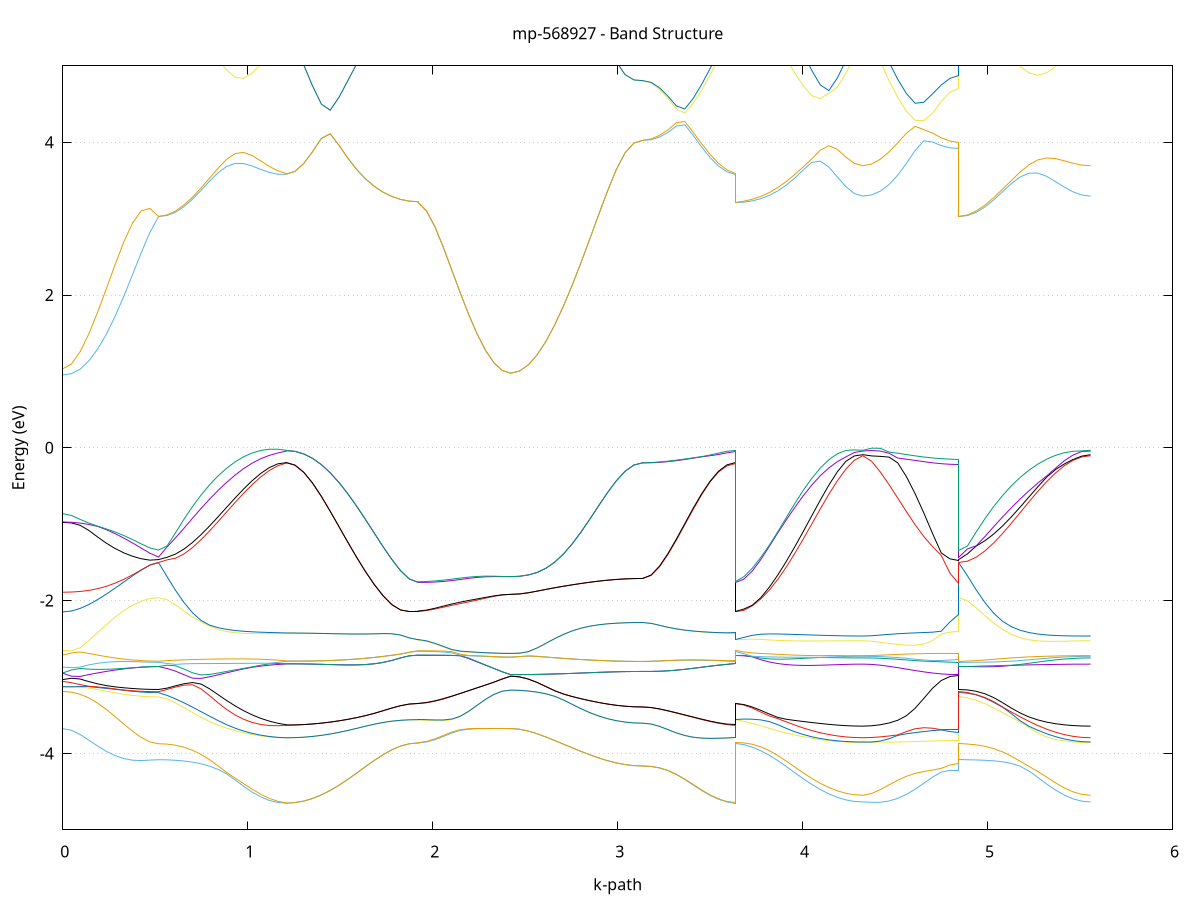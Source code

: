 set title 'mp-568927 - Band Structure'
set xlabel 'k-path'
set ylabel 'Energy (eV)'
set grid y
set yrange [-5:5]
set terminal png size 800,600
set output 'mp-568927_bands_gnuplot.png'
plot '-' using 1:2 with lines notitle, '-' using 1:2 with lines notitle, '-' using 1:2 with lines notitle, '-' using 1:2 with lines notitle, '-' using 1:2 with lines notitle, '-' using 1:2 with lines notitle, '-' using 1:2 with lines notitle, '-' using 1:2 with lines notitle, '-' using 1:2 with lines notitle, '-' using 1:2 with lines notitle, '-' using 1:2 with lines notitle, '-' using 1:2 with lines notitle, '-' using 1:2 with lines notitle, '-' using 1:2 with lines notitle, '-' using 1:2 with lines notitle, '-' using 1:2 with lines notitle, '-' using 1:2 with lines notitle, '-' using 1:2 with lines notitle, '-' using 1:2 with lines notitle, '-' using 1:2 with lines notitle, '-' using 1:2 with lines notitle, '-' using 1:2 with lines notitle, '-' using 1:2 with lines notitle, '-' using 1:2 with lines notitle, '-' using 1:2 with lines notitle, '-' using 1:2 with lines notitle, '-' using 1:2 with lines notitle, '-' using 1:2 with lines notitle, '-' using 1:2 with lines notitle, '-' using 1:2 with lines notitle, '-' using 1:2 with lines notitle, '-' using 1:2 with lines notitle
0.000000 -12.610163
0.047058 -12.606863
0.094117 -12.597063
0.141175 -12.580863
0.188233 -12.558763
0.235292 -12.531163
0.282350 -12.498763
0.329408 -12.462163
0.376467 -12.422463
0.423525 -12.380763
0.470584 -12.338763
0.517642 -12.309663
0.517642 -12.309663
0.563654 -12.307763
0.609666 -12.302063
0.655677 -12.292863
0.701689 -12.280463
0.747701 -12.265163
0.793713 -12.247563
0.839725 -12.228363
0.885737 -12.208163
0.931748 -12.187863
0.977760 -12.168163
1.023772 -12.149863
1.069784 -12.133763
1.115796 -12.120563
1.161807 -12.110763
1.207819 -12.104763
1.207819 -12.104763
1.207819 -12.103763
1.207819 -12.103763
1.255387 -12.102763
1.302955 -12.099963
1.350523 -12.095363
1.398091 -12.089063
1.445659 -12.081563
1.493227 -12.072963
1.540794 -12.063763
1.588362 -12.054363
1.635930 -12.044963
1.683498 -12.036263
1.731066 -12.028463
1.778634 -12.021963
1.826202 -12.017163
1.873770 -12.014163
1.921338 -12.013163
1.921338 -12.013163
1.921338 -12.013563
1.921338 -12.013563
1.966838 -12.014963
2.012339 -12.017563
2.057839 -12.021163
2.103340 -12.025663
2.148840 -12.030463
2.194341 -12.035363
2.239841 -12.039963
2.285342 -12.043863
2.330843 -12.046863
2.376343 -12.048663
2.421844 -12.049163
2.421844 -12.049163
2.469411 -12.050263
2.516979 -12.053363
2.564547 -12.058463
2.612115 -12.065263
2.659683 -12.073463
2.707251 -12.082663
2.754819 -12.092463
2.802387 -12.102463
2.849955 -12.112163
2.897522 -12.121163
2.945090 -12.129063
2.992658 -12.135563
3.040226 -12.140463
3.087794 -12.143463
3.135362 -12.144463
3.135362 -12.144463
3.180862 -12.144563
3.226363 -12.143063
3.271864 -12.140263
3.317364 -12.136263
3.362865 -12.131363
3.408365 -12.125963
3.453866 -12.120463
3.499366 -12.115263
3.544867 -12.110663
3.590367 -12.107063
3.635868 -12.104763
3.635868 -12.013563
3.681880 -12.016063
3.727892 -12.020063
3.773903 -12.025363
3.819915 -12.031963
3.865927 -12.039363
3.911939 -12.047463
3.957951 -12.055963
4.003963 -12.064363
4.049974 -12.072463
4.095986 -12.079863
4.141998 -12.086363
4.188010 -12.091763
4.234022 -12.095663
4.280034 -12.098163
4.326045 -12.098963
4.326045 -12.098963
4.373104 -12.103563
4.420162 -12.113463
4.467220 -12.125463
4.514279 -12.138063
4.561337 -12.150763
4.608395 -12.162663
4.655454 -12.173363
4.702512 -12.182263
4.749571 -12.188863
4.796629 -12.193063
4.843687 -12.194463
4.843687 -12.309663
4.891255 -12.307563
4.938823 -12.301263
4.986391 -12.291063
5.033959 -12.277263
5.081527 -12.260363
5.129095 -12.241063
5.176662 -12.219963
5.224230 -12.198063
5.271798 -12.176263
5.319366 -12.155463
5.366934 -12.136763
5.414502 -12.120963
5.462070 -12.108963
5.509638 -12.101463
5.557205 -12.098963
e
0.000000 -11.997163
0.047058 -11.999863
0.094117 -12.008063
0.141175 -12.021663
0.188233 -12.040563
0.235292 -12.064463
0.282350 -12.093163
0.329408 -12.126063
0.376467 -12.162563
0.423525 -12.201963
0.470584 -12.242363
0.517642 -12.270963
0.517642 -12.270963
0.563654 -12.269163
0.609666 -12.263763
0.655677 -12.255063
0.701689 -12.243363
0.747701 -12.229163
0.793713 -12.212863
0.839725 -12.195363
0.885737 -12.177363
0.931748 -12.159663
0.977760 -12.143163
1.023772 -12.128563
1.069784 -12.116663
1.115796 -12.108163
1.161807 -12.103663
1.207819 -12.103263
1.207819 -12.103263
1.207819 -12.103763
1.207819 -12.103763
1.255387 -12.102763
1.302955 -12.099963
1.350523 -12.095363
1.398091 -12.089063
1.445659 -12.081563
1.493227 -12.072963
1.540794 -12.063763
1.588362 -12.054363
1.635930 -12.044963
1.683498 -12.036263
1.731066 -12.028463
1.778634 -12.021963
1.826202 -12.017163
1.873770 -12.014163
1.921338 -12.013163
1.921338 -12.013163
1.921338 -12.012963
1.921338 -12.012963
1.966838 -12.014063
2.012339 -12.016363
2.057839 -12.019863
2.103340 -12.024163
2.148840 -12.028963
2.194341 -12.033963
2.239841 -12.038763
2.285342 -12.042863
2.330843 -12.046163
2.376343 -12.048263
2.421844 -12.049163
2.421844 -12.049163
2.469411 -12.050263
2.516979 -12.053363
2.564547 -12.058463
2.612115 -12.065263
2.659683 -12.073463
2.707251 -12.082663
2.754819 -12.092463
2.802387 -12.102463
2.849955 -12.112163
2.897522 -12.121163
2.945090 -12.129063
2.992658 -12.135563
3.040226 -12.140463
3.087794 -12.143463
3.135362 -12.144463
3.135362 -12.144463
3.180862 -12.142963
3.226363 -12.139963
3.271864 -12.135763
3.317364 -12.130663
3.362865 -12.124963
3.408365 -12.119263
3.453866 -12.113763
3.499366 -12.109163
3.544867 -12.105663
3.590367 -12.103663
3.635868 -12.103263
3.635868 -12.012963
3.681880 -12.012963
3.727892 -12.014563
3.773903 -12.017563
3.819915 -12.021963
3.865927 -12.027463
3.911939 -12.033663
3.957951 -12.040463
4.003963 -12.047363
4.049974 -12.054163
4.095986 -12.060563
4.141998 -12.066163
4.188010 -12.070863
4.234022 -12.074363
4.280034 -12.076463
4.326045 -12.077163
4.326045 -12.077163
4.373104 -12.074163
4.420162 -12.068863
4.467220 -12.064063
4.514279 -12.060663
4.561337 -12.058563
4.608395 -12.057563
4.655454 -12.057263
4.702512 -12.057563
4.749571 -12.057963
4.796629 -12.058363
4.843687 -12.058463
4.843687 -12.270963
4.891255 -12.268963
4.938823 -12.262863
4.986391 -12.253163
5.033959 -12.239963
5.081527 -12.223863
5.129095 -12.205663
5.176662 -12.185963
5.224230 -12.165563
5.271798 -12.145563
5.319366 -12.126763
5.366934 -12.109963
5.414502 -12.096163
5.462070 -12.085763
5.509638 -12.079363
5.557205 -12.077163
e
0.000000 -3.676263
0.047058 -3.697763
0.094117 -3.753863
0.141175 -3.827363
0.188233 -3.903563
0.235292 -3.972663
0.282350 -4.028463
0.329408 -4.067663
0.376467 -4.089063
0.423525 -4.093963
0.470584 -4.087963
0.517642 -4.082963
0.517642 -4.082963
0.563654 -4.084663
0.609666 -4.090063
0.655677 -4.099663
0.701689 -4.114563
0.747701 -4.136463
0.793713 -4.167463
0.839725 -4.209963
0.885737 -4.267563
0.931748 -4.347463
0.977760 -4.431363
1.023772 -4.506863
1.069784 -4.569063
1.115796 -4.615063
1.161807 -4.642763
1.207819 -4.650963
1.207819 -4.650963
1.207819 -4.651363
1.207819 -4.651363
1.255387 -4.644463
1.302955 -4.623863
1.350523 -4.590063
1.398091 -4.543563
1.445659 -4.485463
1.493227 -4.417263
1.540794 -4.340863
1.588362 -4.258963
1.635930 -4.174863
1.683498 -4.092863
1.731066 -4.017463
1.778634 -3.953363
1.826202 -3.904363
1.873770 -3.873663
1.921338 -3.863163
1.921338 -3.863163
1.921338 -3.864763
1.921338 -3.864763
1.966838 -3.850663
2.012339 -3.820563
2.057839 -3.778463
2.103340 -3.733163
2.148840 -3.699063
2.194341 -3.682763
2.239841 -3.677163
2.285342 -3.675763
2.330843 -3.675563
2.376343 -3.675563
2.421844 -3.675463
2.421844 -3.675463
2.469411 -3.683863
2.516979 -3.707563
2.564547 -3.742763
2.612115 -3.785163
2.659683 -3.831463
2.707251 -3.879363
2.754819 -3.927263
2.802387 -3.974063
2.849955 -4.018463
2.897522 -4.059263
2.945090 -4.095163
2.992658 -4.124663
3.040226 -4.146663
3.087794 -4.160263
3.135362 -4.164863
3.135362 -4.164863
3.180862 -4.171363
3.226363 -4.190963
3.271864 -4.225763
3.317364 -4.276763
3.362865 -4.341563
3.408365 -4.413763
3.453866 -4.485463
3.499366 -4.549363
3.544867 -4.600363
3.590367 -4.634863
3.635868 -4.650963
3.635868 -3.864763
3.681880 -3.884463
3.727892 -3.918063
3.773903 -3.965163
3.819915 -4.024663
3.865927 -4.094863
3.911939 -4.172263
3.957951 -4.252763
4.003963 -4.332063
4.049974 -4.406463
4.095986 -4.473163
4.141998 -4.530063
4.188010 -4.575663
4.234022 -4.608763
4.280034 -4.628963
4.326045 -4.635763
4.326045 -4.635763
4.373104 -4.640163
4.420162 -4.639863
4.467220 -4.623463
4.514279 -4.588663
4.561337 -4.536363
4.608395 -4.469263
4.655454 -4.391563
4.702512 -4.310863
4.749571 -4.245163
4.796629 -4.221963
4.843687 -4.217963
4.843687 -4.082963
4.891255 -4.083663
4.938823 -4.085863
4.986391 -4.090263
5.033959 -4.097763
5.081527 -4.110363
5.129095 -4.131663
5.176662 -4.168663
5.224230 -4.231463
5.271798 -4.314163
5.319366 -4.400263
5.366934 -4.479363
5.414502 -4.545563
5.462070 -4.594963
5.509638 -4.625463
5.557205 -4.635763
e
0.000000 -3.188763
0.047058 -3.198163
0.094117 -3.226663
0.141175 -3.274863
0.188233 -3.342063
0.235292 -3.425063
0.282350 -3.518363
0.329408 -3.615263
0.376467 -3.708663
0.423525 -3.790463
0.470584 -3.850363
0.517642 -3.873663
0.517642 -3.873663
0.563654 -3.878463
0.609666 -3.893463
0.655677 -3.919763
0.701689 -3.959263
0.747701 -4.013663
0.793713 -4.082763
0.839725 -4.163663
0.885737 -4.248863
0.931748 -4.323763
0.977760 -4.396363
1.023772 -4.468263
1.069784 -4.533763
1.115796 -4.587763
1.161807 -4.626563
1.207819 -4.647563
1.207819 -4.647563
1.207819 -4.651363
1.207819 -4.651363
1.255387 -4.644463
1.302955 -4.623863
1.350523 -4.590063
1.398091 -4.543563
1.445659 -4.485463
1.493227 -4.417263
1.540794 -4.340863
1.588362 -4.258963
1.635930 -4.174863
1.683498 -4.092863
1.731066 -4.017463
1.778634 -3.953363
1.826202 -3.904363
1.873770 -3.873663
1.921338 -3.863163
1.921338 -3.863163
1.921338 -3.860063
1.921338 -3.860063
1.966838 -3.842963
2.012339 -3.809663
2.057839 -3.765263
2.103340 -3.720063
2.148840 -3.689463
2.194341 -3.677063
2.239841 -3.673763
2.285342 -3.673563
2.330843 -3.674263
2.376343 -3.674963
2.421844 -3.675463
2.421844 -3.675463
2.469411 -3.683863
2.516979 -3.707563
2.564547 -3.742763
2.612115 -3.785163
2.659683 -3.831463
2.707251 -3.879363
2.754819 -3.927263
2.802387 -3.974063
2.849955 -4.018463
2.897522 -4.059263
2.945090 -4.095163
2.992658 -4.124663
3.040226 -4.146663
3.087794 -4.160263
3.135362 -4.164863
3.135362 -4.164863
3.180862 -4.170763
3.226363 -4.189463
3.271864 -4.223063
3.317364 -4.272463
3.362865 -4.335663
3.408365 -4.406663
3.453866 -4.477863
3.499366 -4.542063
3.544867 -4.593963
3.590367 -4.629963
3.635868 -4.647563
3.635868 -3.860063
3.681880 -3.862563
3.727892 -3.880363
3.773903 -3.914163
3.819915 -3.964063
3.865927 -4.027963
3.911939 -4.101363
3.957951 -4.178763
4.003963 -4.255363
4.049974 -4.327263
4.095986 -4.391563
4.141998 -4.446363
4.188010 -4.490163
4.234022 -4.522063
4.280034 -4.541463
4.326045 -4.547963
4.326045 -4.547963
4.373104 -4.525663
4.420162 -4.474463
4.467220 -4.412163
4.514279 -4.350963
4.561337 -4.299663
4.608395 -4.262163
4.655454 -4.236663
4.702512 -4.218363
4.749571 -4.195363
4.796629 -4.152163
4.843687 -4.130463
4.843687 -3.873663
4.891255 -3.877163
4.938823 -3.888163
4.986391 -3.907763
5.033959 -3.937863
5.081527 -3.980663
5.129095 -4.037163
5.176662 -4.103663
5.224230 -4.170063
5.271798 -4.237163
5.319366 -4.310163
5.366934 -4.384263
5.414502 -4.450963
5.462070 -4.503363
5.509638 -4.536563
5.557205 -4.547963
e
0.000000 -3.131163
0.047058 -3.129063
0.094117 -3.134363
0.141175 -3.145463
0.188233 -3.164063
0.235292 -3.185863
0.282350 -3.206963
0.329408 -3.225463
0.376467 -3.240663
0.423525 -3.251863
0.470584 -3.258763
0.517642 -3.261063
0.517642 -3.261063
0.563654 -3.286563
0.609666 -3.339463
0.655677 -3.401763
0.701689 -3.466463
0.747701 -3.528263
0.793713 -3.583363
0.839725 -3.630263
0.885737 -3.669463
0.931748 -3.702163
0.977760 -3.729663
1.023772 -3.752463
1.069784 -3.770863
1.115796 -3.784463
1.161807 -3.793063
1.207819 -3.796263
1.207819 -3.796263
1.207819 -3.795863
1.207819 -3.795863
1.255387 -3.793863
1.302955 -3.787963
1.350523 -3.777963
1.398091 -3.764063
1.445659 -3.746263
1.493227 -3.724763
1.540794 -3.699963
1.588362 -3.672763
1.635930 -3.644663
1.683498 -3.618063
1.731066 -3.595363
1.778634 -3.578163
1.826202 -3.566763
1.873770 -3.560563
1.921338 -3.558563
1.921338 -3.558563
1.921338 -3.562363
1.921338 -3.562363
1.966838 -3.566563
2.012339 -3.571863
2.057839 -3.572663
2.103340 -3.559263
2.148840 -3.518963
2.194341 -3.453163
2.239841 -3.375063
2.285342 -3.297063
2.330843 -3.230763
2.376343 -3.186963
2.421844 -3.171663
2.421844 -3.171663
2.469411 -3.174563
2.516979 -3.183263
2.564547 -3.198063
2.612115 -3.219963
2.659683 -3.252663
2.707251 -3.300863
2.754819 -3.358663
2.802387 -3.415763
2.849955 -3.467063
2.897522 -3.510563
2.945090 -3.545363
2.992658 -3.571763
3.040226 -3.590163
3.087794 -3.600963
3.135362 -3.604463
3.135362 -3.604463
3.180862 -3.615963
3.226363 -3.647363
3.271864 -3.690463
3.317364 -3.733363
3.362865 -3.767163
3.408365 -3.788963
3.453866 -3.800063
3.499366 -3.803563
3.544867 -3.802163
3.590367 -3.798763
3.635868 -3.796263
3.635868 -3.562363
3.681880 -3.580763
3.727892 -3.607063
3.773903 -3.638863
3.819915 -3.672363
3.865927 -3.704363
3.911939 -3.733363
3.957951 -3.759263
4.003963 -3.782063
4.049974 -3.801963
4.095986 -3.819063
4.141998 -3.833163
4.188010 -3.844263
4.234022 -3.852263
4.280034 -3.857163
4.326045 -3.858763
4.326045 -3.858763
4.373104 -3.854063
4.420162 -3.852063
4.467220 -3.852263
4.514279 -3.851263
4.561337 -3.848863
4.608395 -3.845463
4.655454 -3.841463
4.702512 -3.837363
4.749571 -3.833863
4.796629 -3.831563
4.843687 -3.830663
4.843687 -3.261063
4.891255 -3.272463
4.938823 -3.304163
4.986391 -3.350763
5.033959 -3.406563
5.081527 -3.467163
5.129095 -3.528763
5.176662 -3.588963
5.224230 -3.661763
5.271798 -3.733263
5.319366 -3.784263
5.366934 -3.817563
5.414502 -3.838163
5.462070 -3.850363
5.509638 -3.856763
5.557205 -3.858763
e
0.000000 -3.126963
0.047058 -3.128663
0.094117 -3.125663
0.141175 -3.125563
0.188233 -3.137763
0.235292 -3.149963
0.282350 -3.161163
0.329408 -3.172663
0.376467 -3.186563
0.423525 -3.196963
0.470584 -3.203263
0.517642 -3.205363
0.517642 -3.205363
0.563654 -3.240663
0.609666 -3.286963
0.655677 -3.338763
0.701689 -3.394863
0.747701 -3.453763
0.793713 -3.513163
0.839725 -3.570863
0.885737 -3.623963
0.931748 -3.670063
0.977760 -3.707963
1.023772 -3.737863
1.069784 -3.761063
1.115796 -3.778363
1.161807 -3.789863
1.207819 -3.795563
1.207819 -3.795563
1.207819 -3.795863
1.207819 -3.795863
1.255387 -3.793863
1.302955 -3.787963
1.350523 -3.777963
1.398091 -3.764063
1.445659 -3.746263
1.493227 -3.724763
1.540794 -3.699963
1.588362 -3.672763
1.635930 -3.644663
1.683498 -3.618063
1.731066 -3.595363
1.778634 -3.578163
1.826202 -3.566763
1.873770 -3.560563
1.921338 -3.558563
1.921338 -3.558563
1.921338 -3.556063
1.921338 -3.556063
1.966838 -3.558563
2.012339 -3.562263
2.057839 -3.562363
2.103340 -3.550363
2.148840 -3.513763
2.194341 -3.449163
2.239841 -3.370463
2.285342 -3.292763
2.330843 -3.227663
2.376343 -3.185463
2.421844 -3.171663
2.421844 -3.171663
2.469411 -3.174563
2.516979 -3.183263
2.564547 -3.198063
2.612115 -3.219963
2.659683 -3.252663
2.707251 -3.300863
2.754819 -3.358663
2.802387 -3.415763
2.849955 -3.467063
2.897522 -3.510563
2.945090 -3.545363
2.992658 -3.571763
3.040226 -3.590163
3.087794 -3.600963
3.135362 -3.604463
3.135362 -3.604463
3.180862 -3.615363
3.226363 -3.646063
3.271864 -3.688563
3.317364 -3.731463
3.362865 -3.765663
3.408365 -3.788063
3.453866 -3.799763
3.499366 -3.803263
3.544867 -3.801663
3.590367 -3.798063
3.635868 -3.795563
3.635868 -3.556063
3.681880 -3.550463
3.727892 -3.552263
3.773903 -3.561663
3.819915 -3.583763
3.865927 -3.624663
3.911939 -3.672563
3.957951 -3.716363
4.003963 -3.753063
4.049974 -3.782563
4.095986 -3.805663
4.141998 -3.823163
4.188010 -3.835863
4.234022 -3.844363
4.280034 -3.849263
4.326045 -3.850763
4.326045 -3.850763
4.373104 -3.851263
4.420162 -3.838563
4.467220 -3.809063
4.514279 -3.764563
4.561337 -3.743063
4.608395 -3.728063
4.655454 -3.713963
4.702512 -3.701863
4.749571 -3.692663
4.796629 -3.714263
4.843687 -3.725663
4.843687 -3.205363
4.891255 -3.211963
4.938823 -3.232563
4.986391 -3.276463
5.033959 -3.332363
5.081527 -3.395363
5.129095 -3.480663
5.176662 -3.573663
5.224230 -3.645563
5.271798 -3.697163
5.319366 -3.742463
5.366934 -3.780663
5.414502 -3.810963
5.462070 -3.832963
5.509638 -3.846363
5.557205 -3.850763
e
0.000000 -3.057463
0.047058 -3.074863
0.094117 -3.099763
0.141175 -3.121863
0.188233 -3.130463
0.235292 -3.141063
0.282350 -3.156363
0.329408 -3.171463
0.376467 -3.180263
0.423525 -3.187063
0.470584 -3.191363
0.517642 -3.192863
0.517642 -3.192863
0.563654 -3.162763
0.609666 -3.131863
0.655677 -3.106863
0.701689 -3.101463
0.747701 -3.155563
0.793713 -3.244463
0.839725 -3.338463
0.885737 -3.424763
0.931748 -3.496963
0.977760 -3.553363
1.023772 -3.594363
1.069784 -3.621063
1.115796 -3.635163
1.161807 -3.638263
1.207819 -3.631663
1.207819 -3.631663
1.207819 -3.629263
1.207819 -3.629263
1.255387 -3.627663
1.302955 -3.622863
1.350523 -3.614963
1.398091 -3.604163
1.445659 -3.590463
1.493227 -3.573963
1.540794 -3.554663
1.588362 -3.532363
1.635930 -3.506363
1.683498 -3.476163
1.731066 -3.442063
1.778634 -3.406863
1.826202 -3.375663
1.873770 -3.354263
1.921338 -3.346763
1.921338 -3.346763
1.921338 -3.347263
1.921338 -3.347263
1.966838 -3.337363
2.012339 -3.316463
2.057839 -3.287763
2.103340 -3.253963
2.148840 -3.217463
2.194341 -3.180063
2.239841 -3.142863
2.285342 -3.106063
2.330843 -3.068163
2.376343 -3.026463
2.421844 -2.988863
2.421844 -2.988863
2.469411 -2.998563
2.516979 -3.026963
2.564547 -3.071163
2.612115 -3.125363
2.659683 -3.179663
2.707251 -3.223063
2.754819 -3.256163
2.802387 -3.284663
2.849955 -3.310463
2.897522 -3.333663
2.945090 -3.353763
2.992658 -3.370263
3.040226 -3.382463
3.087794 -3.389963
3.135362 -3.392463
3.135362 -3.392463
3.180862 -3.400463
3.226363 -3.419763
3.271864 -3.444563
3.317364 -3.471563
3.362865 -3.499563
3.408365 -3.528063
3.453866 -3.556063
3.499366 -3.582463
3.544867 -3.605363
3.590367 -3.622663
3.635868 -3.631663
3.635868 -3.347263
3.681880 -3.366863
3.727892 -3.406763
3.773903 -3.459163
3.819915 -3.509163
3.865927 -3.545463
3.911939 -3.586863
3.957951 -3.629163
4.003963 -3.667563
4.049974 -3.701263
4.095986 -3.729763
4.141998 -3.753163
4.188010 -3.771463
4.234022 -3.784463
4.280034 -3.792263
4.326045 -3.794863
4.326045 -3.794863
4.373104 -3.791963
4.420162 -3.783963
4.467220 -3.772163
4.514279 -3.758163
4.561337 -3.714263
4.608395 -3.677863
4.655454 -3.664163
4.702512 -3.670263
4.749571 -3.690363
4.796629 -3.686763
4.843687 -3.684763
4.843687 -3.192863
4.891255 -3.202863
4.938823 -3.231763
4.986391 -3.269463
5.033959 -3.324063
5.081527 -3.394463
5.129095 -3.458663
5.176662 -3.521663
5.224230 -3.581163
5.271798 -3.635163
5.319366 -3.682463
5.366934 -3.722263
5.414502 -3.753763
5.462070 -3.776563
5.509638 -3.790263
5.557205 -3.794863
e
0.000000 -3.033563
0.047058 -3.016463
0.094117 -3.026863
0.141175 -3.060463
0.188233 -3.089563
0.235292 -3.112663
0.282350 -3.129063
0.329408 -3.141063
0.376467 -3.150463
0.423525 -3.157563
0.470584 -3.161963
0.517642 -3.163463
0.517642 -3.163463
0.563654 -3.145763
0.609666 -3.115363
0.655677 -3.088063
0.701689 -3.072663
0.747701 -3.092463
0.793713 -3.154863
0.839725 -3.231363
0.885737 -3.307763
0.931748 -3.378663
0.977760 -3.441563
1.023772 -3.495763
1.069784 -3.540963
1.115796 -3.577263
1.161807 -3.605163
1.207819 -3.624663
1.207819 -3.624663
1.207819 -3.629263
1.207819 -3.629263
1.255387 -3.627663
1.302955 -3.622863
1.350523 -3.614963
1.398091 -3.604163
1.445659 -3.590463
1.493227 -3.573963
1.540794 -3.554663
1.588362 -3.532363
1.635930 -3.506363
1.683498 -3.476163
1.731066 -3.442063
1.778634 -3.406863
1.826202 -3.375663
1.873770 -3.354263
1.921338 -3.346763
1.921338 -3.346763
1.921338 -3.345963
1.921338 -3.345963
1.966838 -3.333863
2.012339 -3.312063
2.057839 -3.283463
2.103340 -3.250463
2.148840 -3.214863
2.194341 -3.178363
2.239841 -3.141763
2.285342 -3.105363
2.330843 -3.067463
2.376343 -3.025763
2.421844 -2.988863
2.421844 -2.988863
2.469411 -2.998563
2.516979 -3.026963
2.564547 -3.071163
2.612115 -3.125363
2.659683 -3.179663
2.707251 -3.223063
2.754819 -3.256163
2.802387 -3.284663
2.849955 -3.310463
2.897522 -3.333663
2.945090 -3.353763
2.992658 -3.370263
3.040226 -3.382463
3.087794 -3.389963
3.135362 -3.392463
3.135362 -3.392463
3.180862 -3.399163
3.226363 -3.417463
3.271864 -3.441563
3.317364 -3.467963
3.362865 -3.495563
3.408365 -3.523563
3.453866 -3.551163
3.499366 -3.577063
3.544867 -3.599563
3.590367 -3.616263
3.635868 -3.624663
3.635868 -3.345963
3.681880 -3.360363
3.727892 -3.392663
3.773903 -3.436363
3.819915 -3.484763
3.865927 -3.528863
3.911939 -3.553163
3.957951 -3.568763
4.003963 -3.582763
4.049974 -3.596063
4.095986 -3.608663
4.141998 -3.620063
4.188010 -3.629663
4.234022 -3.637063
4.280034 -3.641663
4.326045 -3.643263
4.326045 -3.643263
4.373104 -3.638663
4.420162 -3.625163
4.467220 -3.602263
4.514279 -3.566663
4.561337 -3.507163
4.608395 -3.409563
4.655454 -3.280363
4.702512 -3.147463
4.749571 -3.046263
4.796629 -2.993963
4.843687 -2.979463
4.843687 -3.163463
4.891255 -3.169063
4.938823 -3.187063
4.986391 -3.220063
5.033959 -3.270463
5.081527 -3.336263
5.129095 -3.407463
5.176662 -3.471563
5.224230 -3.522863
5.271798 -3.561763
5.319366 -3.590363
5.366934 -3.611263
5.414502 -3.625963
5.462070 -3.635763
5.509638 -3.641463
5.557205 -3.643263
e
0.000000 -2.950163
0.047058 -2.989463
0.094117 -2.992163
0.141175 -2.968663
0.188233 -2.946763
0.235292 -2.926863
0.282350 -2.909263
0.329408 -2.894163
0.376467 -2.881663
0.423525 -2.872063
0.470584 -2.865963
0.517642 -2.863763
0.517642 -2.863763
0.563654 -2.888463
0.609666 -2.923963
0.655677 -2.970163
0.701689 -3.015363
0.747701 -3.018563
0.793713 -2.997463
0.839725 -2.971863
0.885737 -2.945363
0.931748 -2.918963
0.977760 -2.893863
1.023772 -2.872763
1.069784 -2.857463
1.115796 -2.845463
1.161807 -2.836163
1.207819 -2.829463
1.207819 -2.829463
1.207819 -2.827463
1.207819 -2.827463
1.255387 -2.827863
1.302955 -2.829063
1.350523 -2.831263
1.398091 -2.834063
1.445659 -2.837363
1.493227 -2.840363
1.540794 -2.842163
1.588362 -2.841563
1.635930 -2.837163
1.683498 -2.827163
1.731066 -2.809763
1.778634 -2.783463
1.826202 -2.750263
1.873770 -2.722763
1.921338 -2.714263
1.921338 -2.714263
1.921338 -2.715563
1.921338 -2.715563
1.966838 -2.715663
2.012339 -2.716063
2.057839 -2.716863
2.103340 -2.718163
2.148840 -2.722363
2.194341 -2.758763
2.239841 -2.802363
2.285342 -2.845463
2.330843 -2.888363
2.376343 -2.932063
2.421844 -2.969363
2.421844 -2.969363
2.469411 -2.968963
2.516979 -2.967863
2.564547 -2.966063
2.612115 -2.963563
2.659683 -2.960463
2.707251 -2.956763
2.754819 -2.952663
2.802387 -2.948163
2.849955 -2.943663
2.897522 -2.939263
2.945090 -2.935363
2.992658 -2.932063
3.040226 -2.929563
3.087794 -2.927963
3.135362 -2.927463
3.135362 -2.927463
3.180862 -2.926963
3.226363 -2.924463
3.271864 -2.919163
3.317364 -2.910763
3.362865 -2.899663
3.408365 -2.886763
3.453866 -2.872963
3.499366 -2.859163
3.544867 -2.846363
3.590367 -2.835663
3.635868 -2.829463
3.635868 -2.715563
3.681880 -2.722063
3.727892 -2.736063
3.773903 -2.773663
3.819915 -2.803063
3.865927 -2.823963
3.911939 -2.837463
3.957951 -2.845163
4.003963 -2.848363
4.049974 -2.848263
4.095986 -2.845963
4.141998 -2.842363
4.188010 -2.838363
4.234022 -2.834863
4.280034 -2.832363
4.326045 -2.831563
4.326045 -2.831563
4.373104 -2.835163
4.420162 -2.845363
4.467220 -2.860163
4.514279 -2.877763
4.561337 -2.896663
4.608395 -2.915463
4.655454 -2.932863
4.702512 -2.947963
4.749571 -2.959463
4.796629 -2.966763
4.843687 -2.969263
4.843687 -2.863763
4.891255 -2.863163
4.938823 -2.865263
4.986391 -2.866663
5.033959 -2.864963
5.081527 -2.858863
5.129095 -2.848663
5.176662 -2.843963
5.224230 -2.841463
5.271798 -2.839163
5.319366 -2.837063
5.366934 -2.835163
5.414502 -2.833663
5.462070 -2.832463
5.509638 -2.831763
5.557205 -2.831563
e
0.000000 -2.947163
0.047058 -2.907263
0.094117 -2.888463
0.141175 -2.897063
0.188233 -2.900363
0.235292 -2.899063
0.282350 -2.894263
0.329408 -2.887263
0.376467 -2.879063
0.423525 -2.870963
0.470584 -2.864663
0.517642 -2.862163
0.517642 -2.862163
0.563654 -2.845463
0.609666 -2.853063
0.655677 -2.896363
0.701689 -2.945063
0.747701 -2.972963
0.793713 -2.966463
0.839725 -2.948063
0.885737 -2.927363
0.931748 -2.906763
0.977760 -2.887363
1.023772 -2.867463
1.069784 -2.846263
1.115796 -2.827463
1.161807 -2.823363
1.207819 -2.826763
1.207819 -2.826763
1.207819 -2.827463
1.207819 -2.827463
1.255387 -2.827863
1.302955 -2.829063
1.350523 -2.831263
1.398091 -2.834063
1.445659 -2.837363
1.493227 -2.840363
1.540794 -2.842163
1.588362 -2.841563
1.635930 -2.837163
1.683498 -2.827163
1.731066 -2.809763
1.778634 -2.783463
1.826202 -2.750263
1.873770 -2.722763
1.921338 -2.714263
1.921338 -2.714263
1.921338 -2.713363
1.921338 -2.713363
1.966838 -2.713763
2.012339 -2.714363
2.057839 -2.715363
2.103340 -2.716863
2.148840 -2.719863
2.194341 -2.751663
2.239841 -2.797363
2.285342 -2.842363
2.330843 -2.886763
2.376343 -2.931563
2.421844 -2.969363
2.421844 -2.969363
2.469411 -2.968963
2.516979 -2.967863
2.564547 -2.966063
2.612115 -2.963563
2.659683 -2.960463
2.707251 -2.956763
2.754819 -2.952663
2.802387 -2.948163
2.849955 -2.943663
2.897522 -2.939263
2.945090 -2.935363
2.992658 -2.932063
3.040226 -2.929563
3.087794 -2.927963
3.135362 -2.927463
3.135362 -2.927463
3.180862 -2.926863
3.226363 -2.924363
3.271864 -2.918963
3.317364 -2.910563
3.362865 -2.899263
3.408365 -2.886063
3.453866 -2.871863
3.499366 -2.857563
3.544867 -2.844163
3.590367 -2.833163
3.635868 -2.826763
3.635868 -2.713363
3.681880 -2.716063
3.727892 -2.732963
3.773903 -2.751663
3.819915 -2.763063
3.865927 -2.767063
3.911939 -2.765763
3.957951 -2.761463
4.003963 -2.755663
4.049974 -2.749463
4.095986 -2.744863
4.141998 -2.746063
4.188010 -2.747563
4.234022 -2.748863
4.280034 -2.749863
4.326045 -2.750163
4.326045 -2.750163
4.373104 -2.751363
4.420162 -2.754763
4.467220 -2.760463
4.514279 -2.767963
4.561337 -2.776763
4.608395 -2.785463
4.655454 -2.792263
4.702512 -2.796263
4.749571 -2.801063
4.796629 -2.805263
4.843687 -2.806863
4.843687 -2.862163
4.891255 -2.862463
4.938823 -2.859163
4.986391 -2.855463
5.033959 -2.852163
5.081527 -2.849163
5.129095 -2.846463
5.176662 -2.835263
5.224230 -2.820063
5.271798 -2.804363
5.319366 -2.789463
5.366934 -2.776163
5.414502 -2.765263
5.462070 -2.756963
5.509638 -2.751863
5.557205 -2.750163
e
0.000000 -2.870263
0.047058 -2.876763
0.094117 -2.870463
0.141175 -2.841463
0.188233 -2.820463
0.235292 -2.806663
0.282350 -2.799263
0.329408 -2.796963
0.376467 -2.798463
0.423525 -2.802163
0.470584 -2.805963
0.517642 -2.807663
0.517642 -2.807663
0.563654 -2.822263
0.609666 -2.834463
0.655677 -2.828363
0.701689 -2.825463
0.747701 -2.824363
0.793713 -2.823963
0.839725 -2.823563
0.885737 -2.822963
0.931748 -2.821963
0.977760 -2.820963
1.023772 -2.820163
1.069784 -2.819863
1.115796 -2.819963
1.161807 -2.809163
1.207819 -2.795363
1.207819 -2.795363
1.207819 -2.792463
1.207819 -2.792463
1.255387 -2.792263
1.302955 -2.791663
1.350523 -2.790163
1.398091 -2.787763
1.445659 -2.784163
1.493227 -2.779163
1.540794 -2.772763
1.588362 -2.764863
1.635930 -2.755163
1.683498 -2.743763
1.731066 -2.730563
1.778634 -2.716163
1.826202 -2.699963
1.873770 -2.676763
1.921338 -2.658663
1.921338 -2.658663
1.921338 -2.662363
1.921338 -2.662363
1.966838 -2.663963
2.012339 -2.667263
2.057839 -2.672563
2.103340 -2.684463
2.148840 -2.713063
2.194341 -2.722063
2.239841 -2.725963
2.285342 -2.730863
2.330843 -2.736063
2.376343 -2.739963
2.421844 -2.740763
2.421844 -2.740763
2.469411 -2.732963
2.516979 -2.724963
2.564547 -2.729863
2.612115 -2.738763
2.659683 -2.747963
2.707251 -2.756563
2.754819 -2.764363
2.802387 -2.771463
2.849955 -2.777663
2.897522 -2.783163
2.945090 -2.787763
2.992658 -2.791463
3.040226 -2.794163
3.087794 -2.795763
3.135362 -2.796263
3.135362 -2.796263
3.180862 -2.794463
3.226363 -2.790063
3.271864 -2.785163
3.317364 -2.781263
3.362865 -2.779063
3.408365 -2.778563
3.453866 -2.779863
3.499366 -2.782663
3.544867 -2.786863
3.590367 -2.791663
3.635868 -2.795363
3.635868 -2.662363
3.681880 -2.694263
3.727892 -2.728363
3.773903 -2.733963
3.819915 -2.737363
3.865927 -2.739263
3.911939 -2.740263
3.957951 -2.741063
4.003963 -2.741963
4.049974 -2.742963
4.095986 -2.743063
4.141998 -2.738163
4.188010 -2.734063
4.234022 -2.731163
4.280034 -2.729463
4.326045 -2.728963
4.326045 -2.728963
4.373104 -2.729963
4.420162 -2.733163
4.467220 -2.738463
4.514279 -2.746063
4.561337 -2.755663
4.608395 -2.766763
4.655454 -2.777663
4.702512 -2.785363
4.749571 -2.783763
4.796629 -2.777563
4.843687 -2.774663
4.843687 -2.807663
4.891255 -2.807463
4.938823 -2.806863
4.986391 -2.805563
5.033959 -2.803063
5.081527 -2.798863
5.129095 -2.792763
5.176662 -2.784563
5.224230 -2.774863
5.271798 -2.764563
5.319366 -2.754563
5.366934 -2.745563
5.414502 -2.738363
5.462070 -2.733063
5.509638 -2.729963
5.557205 -2.728963
e
0.000000 -2.711963
0.047058 -2.685563
0.094117 -2.672363
0.141175 -2.692063
0.188233 -2.713163
0.235292 -2.733163
0.282350 -2.750663
0.329408 -2.765363
0.376467 -2.776963
0.423525 -2.785663
0.470584 -2.791063
0.517642 -2.793063
0.517642 -2.793063
0.563654 -2.786563
0.609666 -2.779963
0.655677 -2.775363
0.701689 -2.771863
0.747701 -2.768963
0.793713 -2.766563
0.839725 -2.764663
0.885737 -2.763263
0.931748 -2.762663
0.977760 -2.762963
1.023772 -2.764463
1.069784 -2.767463
1.115796 -2.772363
1.161807 -2.779463
1.207819 -2.789163
1.207819 -2.789163
1.207819 -2.792463
1.207819 -2.792463
1.255387 -2.792263
1.302955 -2.791663
1.350523 -2.790163
1.398091 -2.787763
1.445659 -2.784163
1.493227 -2.779163
1.540794 -2.772763
1.588362 -2.764863
1.635930 -2.755163
1.683498 -2.743763
1.731066 -2.730563
1.778634 -2.716163
1.826202 -2.699963
1.873770 -2.676763
1.921338 -2.658663
1.921338 -2.658663
1.921338 -2.657963
1.921338 -2.657963
1.966838 -2.657663
2.012339 -2.658263
2.057839 -2.660563
2.103340 -2.667963
2.148840 -2.701463
2.194341 -2.718363
2.239841 -2.722063
2.285342 -2.726563
2.330843 -2.732263
2.376343 -2.737763
2.421844 -2.740763
2.421844 -2.740763
2.469411 -2.732963
2.516979 -2.724963
2.564547 -2.729863
2.612115 -2.738763
2.659683 -2.747963
2.707251 -2.756563
2.754819 -2.764363
2.802387 -2.771463
2.849955 -2.777663
2.897522 -2.783163
2.945090 -2.787763
2.992658 -2.791463
3.040226 -2.794163
3.087794 -2.795763
3.135362 -2.796263
3.135362 -2.796263
3.180862 -2.794363
3.226363 -2.789763
3.271864 -2.784663
3.317364 -2.780463
3.362865 -2.777863
3.408365 -2.776863
3.453866 -2.777363
3.499366 -2.779363
3.544867 -2.782563
3.590367 -2.786463
3.635868 -2.789163
3.635868 -2.657963
3.681880 -2.671663
3.727892 -2.684863
3.773903 -2.691463
3.819915 -2.697363
3.865927 -2.703363
3.911939 -2.708963
3.957951 -2.713663
4.003963 -2.717163
4.049974 -2.719463
4.095986 -2.720763
4.141998 -2.721363
4.188010 -2.721363
4.234022 -2.721063
4.280034 -2.720663
4.326045 -2.720463
4.326045 -2.720463
4.373104 -2.718863
4.420162 -2.714663
4.467220 -2.709363
4.514279 -2.704163
4.561337 -2.699763
4.608395 -2.696263
4.655454 -2.693863
4.702512 -2.692263
4.749571 -2.691363
4.796629 -2.690963
4.843687 -2.690863
4.843687 -2.793063
4.891255 -2.791063
4.938823 -2.785663
4.986391 -2.777463
5.033959 -2.767963
5.081527 -2.758563
5.129095 -2.750163
5.176662 -2.742863
5.224230 -2.736863
5.271798 -2.732063
5.319366 -2.728263
5.366934 -2.725263
5.414502 -2.723063
5.462070 -2.721563
5.509638 -2.720763
5.557205 -2.720463
e
0.000000 -2.652363
0.047058 -2.657763
0.094117 -2.616863
0.141175 -2.522963
0.188233 -2.418763
0.235292 -2.314563
0.282350 -2.217463
0.329408 -2.131963
0.376467 -2.060963
0.423525 -2.007063
0.470584 -1.972963
0.517642 -1.961163
0.517642 -1.961163
0.563654 -1.988663
0.609666 -2.056963
0.655677 -2.139063
0.701689 -2.215463
0.747701 -2.277563
0.793713 -2.332363
0.839725 -2.377163
0.885737 -2.404863
0.931748 -2.420763
0.977760 -2.428963
1.023772 -2.432163
1.069784 -2.432263
1.115796 -2.430663
1.161807 -2.428063
1.207819 -2.425163
1.207819 -2.425163
1.207819 -2.424463
1.207819 -2.424463
1.255387 -2.424863
1.302955 -2.425863
1.350523 -2.427563
1.398091 -2.429763
1.445659 -2.432163
1.493227 -2.434563
1.540794 -2.436463
1.588362 -2.437463
1.635930 -2.436963
1.683498 -2.434863
1.731066 -2.432063
1.778634 -2.433563
1.826202 -2.450963
1.873770 -2.487863
1.921338 -2.512263
1.921338 -2.512263
1.921338 -2.515463
1.921338 -2.515463
1.966838 -2.533563
2.012339 -2.566463
2.057839 -2.607263
2.103340 -2.647763
2.148840 -2.665763
2.194341 -2.673763
2.239841 -2.679763
2.285342 -2.684563
2.330843 -2.688063
2.376343 -2.690163
2.421844 -2.690863
2.421844 -2.690863
2.469411 -2.688663
2.516979 -2.667963
2.564547 -2.619763
2.612115 -2.559263
2.659683 -2.497663
2.707251 -2.441963
2.754819 -2.396063
2.802387 -2.360663
2.849955 -2.334663
2.897522 -2.316363
2.945090 -2.303863
2.992658 -2.295663
3.040226 -2.290463
3.087794 -2.287663
3.135362 -2.286763
3.135362 -2.286763
3.180862 -2.298363
3.226363 -2.323663
3.271864 -2.349763
3.317364 -2.371363
3.362865 -2.387863
3.408365 -2.400263
3.453866 -2.409463
3.499366 -2.416163
3.544867 -2.420863
3.590367 -2.423763
3.635868 -2.425163
3.635868 -2.515463
3.681880 -2.509063
3.727892 -2.504463
3.773903 -2.508363
3.819915 -2.514963
3.865927 -2.520863
3.911939 -2.524963
3.957951 -2.527463
4.003963 -2.528663
4.049974 -2.528863
4.095986 -2.528563
4.141998 -2.527763
4.188010 -2.526963
4.234022 -2.526263
4.280034 -2.525663
4.326045 -2.525563
4.326045 -2.525563
4.373104 -2.531163
4.420162 -2.544463
4.467220 -2.559963
4.514279 -2.573863
4.561337 -2.583163
4.608395 -2.583763
4.655454 -2.568863
4.702512 -2.524763
4.749571 -2.438263
4.796629 -2.412363
4.843687 -2.410563
4.843687 -1.961163
4.891255 -2.002263
4.938823 -2.094663
4.986391 -2.198563
5.033959 -2.295063
5.081527 -2.377263
5.129095 -2.441163
5.176662 -2.485563
5.224230 -2.512863
5.271798 -2.527363
5.319366 -2.533263
5.366934 -2.533863
5.414502 -2.531663
5.462070 -2.528763
5.509638 -2.526363
5.557205 -2.525563
e
0.000000 -2.147863
0.047058 -2.135863
0.094117 -2.101963
0.141175 -2.050663
0.188233 -1.986863
0.235292 -1.914663
0.282350 -1.837163
0.329408 -1.757063
0.376467 -1.676963
0.423525 -1.600363
0.470584 -1.536463
0.517642 -1.502063
0.517642 -1.502063
0.563654 -1.685963
0.609666 -1.865463
0.655677 -2.026263
0.701689 -2.159463
0.747701 -2.259963
0.793713 -2.321163
0.839725 -2.354163
0.885737 -2.376463
0.931748 -2.391463
0.977760 -2.401563
1.023772 -2.408463
1.069784 -2.413463
1.115796 -2.417263
1.161807 -2.420463
1.207819 -2.423563
1.207819 -2.423563
1.207819 -2.424463
1.207819 -2.424463
1.255387 -2.424863
1.302955 -2.425863
1.350523 -2.427563
1.398091 -2.429763
1.445659 -2.432163
1.493227 -2.434563
1.540794 -2.436463
1.588362 -2.437463
1.635930 -2.436963
1.683498 -2.434863
1.731066 -2.432063
1.778634 -2.433563
1.826202 -2.450963
1.873770 -2.487863
1.921338 -2.512263
1.921338 -2.512263
1.921338 -2.509963
1.921338 -2.509963
1.966838 -2.526963
2.012339 -2.559163
2.057839 -2.599963
2.103340 -2.639963
2.148840 -2.660763
2.194341 -2.668863
2.239841 -2.675763
2.285342 -2.682163
2.330843 -2.687063
2.376343 -2.689963
2.421844 -2.690863
2.421844 -2.690863
2.469411 -2.688663
2.516979 -2.667963
2.564547 -2.619763
2.612115 -2.559263
2.659683 -2.497663
2.707251 -2.441963
2.754819 -2.396063
2.802387 -2.360663
2.849955 -2.334663
2.897522 -2.316363
2.945090 -2.303863
2.992658 -2.295663
3.040226 -2.290463
3.087794 -2.287663
3.135362 -2.286763
3.135362 -2.286763
3.180862 -2.297963
3.226363 -2.322863
3.271864 -2.348663
3.317364 -2.369863
3.362865 -2.386163
3.408365 -2.398263
3.453866 -2.407363
3.499366 -2.414063
3.544867 -2.418963
3.590367 -2.422063
3.635868 -2.423563
3.635868 -2.509963
3.681880 -2.482063
3.727892 -2.454563
3.773903 -2.440063
3.819915 -2.435963
3.865927 -2.436963
3.911939 -2.439763
3.957951 -2.443063
4.003963 -2.446663
4.049974 -2.450163
4.095986 -2.453563
4.141998 -2.456763
4.188010 -2.459563
4.234022 -2.461663
4.280034 -2.463063
4.326045 -2.463563
4.326045 -2.463563
4.373104 -2.459563
4.420162 -2.450963
4.467220 -2.441863
4.514279 -2.434063
4.561337 -2.427663
4.608395 -2.422563
4.655454 -2.417963
4.702512 -2.413163
4.749571 -2.400763
4.796629 -2.279563
4.843687 -2.181263
4.843687 -1.502063
4.891255 -1.675163
4.938823 -1.860263
4.986391 -2.027863
5.033959 -2.167163
5.081527 -2.271063
5.129095 -2.341963
5.176662 -2.388263
5.224230 -2.418363
5.271798 -2.437563
5.319366 -2.449563
5.366934 -2.456663
5.414502 -2.460563
5.462070 -2.462563
5.509638 -2.463363
5.557205 -2.463563
e
0.000000 -1.890263
0.047058 -1.887863
0.094117 -1.880363
0.141175 -1.866263
0.188233 -1.844263
0.235292 -1.812863
0.282350 -1.771663
0.329408 -1.721463
0.376467 -1.663563
0.423525 -1.600163
0.470584 -1.533963
0.517642 -1.500663
0.517642 -1.500663
0.563654 -1.466363
0.609666 -1.444963
0.655677 -1.388263
0.701689 -1.304763
0.747701 -1.202463
0.793713 -1.087563
0.839725 -0.965163
0.885737 -0.839563
0.931748 -0.714763
0.977760 -0.594363
1.023772 -0.482163
1.069784 -0.382063
1.115796 -0.298363
1.161807 -0.235863
1.207819 -0.200163
1.207819 -0.200163
1.207819 -0.193263
1.207819 -0.193263
1.255387 -0.226663
1.302955 -0.320763
1.350523 -0.462063
1.398091 -0.635963
1.445659 -0.829463
1.493227 -1.031763
1.540794 -1.234463
1.588362 -1.431363
1.635930 -1.617163
1.683498 -1.786963
1.731066 -1.935063
1.778634 -2.051963
1.826202 -2.122563
1.873770 -2.142863
1.921338 -2.141563
1.921338 -2.141563
1.921338 -2.142563
1.921338 -2.142563
1.966838 -2.130363
2.012339 -2.109863
2.057839 -2.086163
2.103340 -2.062363
2.148840 -2.039363
2.194341 -2.016563
2.239841 -1.992863
2.285342 -1.968163
2.330843 -1.944063
2.376343 -1.925363
2.421844 -1.918063
2.421844 -1.918063
2.469411 -1.912463
2.516979 -1.897263
2.564547 -1.876163
2.612115 -1.853463
2.659683 -1.831863
2.707251 -1.811863
2.754819 -1.793163
2.802387 -1.775563
2.849955 -1.759463
2.897522 -1.745063
2.945090 -1.732863
2.992658 -1.723063
3.040226 -1.715963
3.087794 -1.711663
3.135362 -1.710163
3.135362 -1.710163
3.180862 -1.669463
3.226363 -1.556463
3.271864 -1.396063
3.317364 -1.208263
3.362865 -1.007663
3.408365 -0.806263
3.453866 -0.615263
3.499366 -0.446863
3.544867 -0.317563
3.590367 -0.237363
3.635868 -0.200163
3.635868 -2.142563
3.681880 -2.128363
3.727892 -2.068063
3.773903 -1.979163
3.819915 -1.863663
3.865927 -1.721963
3.911939 -1.559663
3.957951 -1.381563
4.003963 -1.192063
4.049974 -0.995863
4.095986 -0.798863
4.141998 -0.607863
4.188010 -0.431363
4.234022 -0.278963
4.280034 -0.161663
4.326045 -0.103763
4.326045 -0.103763
4.373104 -0.175663
4.420162 -0.315963
4.467220 -0.480463
4.514279 -0.656963
4.561337 -0.835363
4.608395 -1.006363
4.655454 -1.161663
4.702512 -1.293563
4.749571 -1.408863
4.796629 -1.639763
4.843687 -1.770263
4.843687 -1.500663
4.891255 -1.483963
4.938823 -1.431463
4.986391 -1.349263
5.033959 -1.243563
5.081527 -1.120663
5.129095 -0.986563
5.176662 -0.846663
5.224230 -0.706263
5.271798 -0.570363
5.319366 -0.443663
5.366934 -0.330663
5.414502 -0.235963
5.462070 -0.164063
5.509638 -0.119163
5.557205 -0.103763
e
0.000000 -0.974663
0.047058 -0.983063
0.094117 -1.014563
0.141175 -1.082063
0.188233 -1.166863
0.235292 -1.247863
0.282350 -1.317463
0.329408 -1.374363
0.376467 -1.419063
0.423525 -1.451663
0.470584 -1.470263
0.517642 -1.462963
0.517642 -1.462963
0.563654 -1.432863
0.609666 -1.390363
0.655677 -1.324363
0.701689 -1.238163
0.747701 -1.136263
0.793713 -1.022963
0.839725 -0.902563
0.885737 -0.779163
0.931748 -0.656663
0.977760 -0.539063
1.023772 -0.430763
1.069784 -0.335963
1.115796 -0.260063
1.161807 -0.209963
1.207819 -0.193963
1.207819 -0.193963
1.207819 -0.193263
1.207819 -0.193263
1.255387 -0.226663
1.302955 -0.320763
1.350523 -0.462063
1.398091 -0.635963
1.445659 -0.829463
1.493227 -1.031763
1.540794 -1.234463
1.588362 -1.431363
1.635930 -1.617163
1.683498 -1.786963
1.731066 -1.935063
1.778634 -2.051963
1.826202 -2.122563
1.873770 -2.142863
1.921338 -2.141563
1.921338 -2.141563
1.921338 -2.136663
1.921338 -2.136663
1.966838 -2.123963
2.012339 -2.100063
2.057839 -2.071863
2.103340 -2.044563
2.148840 -2.020163
2.194341 -1.998463
2.239841 -1.978163
2.285342 -1.958063
2.330843 -1.938863
2.376343 -1.923863
2.421844 -1.918063
2.421844 -1.918063
2.469411 -1.912463
2.516979 -1.897263
2.564547 -1.876163
2.612115 -1.853463
2.659683 -1.831863
2.707251 -1.811863
2.754819 -1.793163
2.802387 -1.775563
2.849955 -1.759463
2.897522 -1.745063
2.945090 -1.732863
2.992658 -1.723063
3.040226 -1.715963
3.087794 -1.711663
3.135362 -1.710163
3.135362 -1.710163
3.180862 -1.665263
3.226363 -1.548663
3.271864 -1.385163
3.317364 -1.194963
3.362865 -0.992863
3.408365 -0.791563
3.453866 -0.602863
3.499366 -0.438263
3.544867 -0.307363
3.590367 -0.223663
3.635868 -0.193963
3.635868 -2.136663
3.681880 -2.110763
3.727892 -2.060763
3.773903 -1.962163
3.819915 -1.825463
3.865927 -1.665063
3.911939 -1.486863
3.957951 -1.295163
4.003963 -1.093863
4.049974 -0.887963
4.095986 -0.683263
4.141998 -0.488163
4.188010 -0.313763
4.234022 -0.176663
4.280034 -0.105963
4.326045 -0.089763
4.326045 -0.089763
4.373104 -0.105863
4.420162 -0.111863
4.467220 -0.121463
4.514279 -0.196763
4.561337 -0.377263
4.608395 -0.600363
4.655454 -0.852763
4.702512 -1.120663
4.749571 -1.375263
4.796629 -1.453263
4.843687 -1.475263
4.843687 -1.462963
4.891255 -1.388563
4.938823 -1.284763
4.986391 -1.215463
5.033959 -1.127263
5.081527 -1.021663
5.129095 -0.902863
5.176662 -0.775063
5.224230 -0.642663
5.271798 -0.510363
5.319366 -0.383463
5.366934 -0.285563
5.414502 -0.212463
5.462070 -0.152263
5.509638 -0.108263
5.557205 -0.089763
e
0.000000 -0.970663
0.047058 -0.974263
0.094117 -0.985163
0.141175 -1.003263
0.188233 -1.028763
0.235292 -1.071263
0.282350 -1.123063
0.329408 -1.181163
0.376467 -1.244363
0.423525 -1.311263
0.470584 -1.379163
0.517642 -1.429963
0.517642 -1.429963
0.563654 -1.297763
0.609666 -1.177863
0.655677 -1.051263
0.701689 -0.920763
0.747701 -0.792963
0.793713 -0.671263
0.839725 -0.557163
0.885737 -0.451963
0.931748 -0.356563
0.977760 -0.272263
1.023772 -0.200663
1.069784 -0.142963
1.115796 -0.099663
1.161807 -0.068063
1.207819 -0.043163
1.207819 -0.043163
1.207819 -0.035663
1.207819 -0.035663
1.255387 -0.046263
1.302955 -0.079863
1.350523 -0.137863
1.398091 -0.220263
1.445659 -0.326063
1.493227 -0.453663
1.540794 -0.600363
1.588362 -0.762463
1.635930 -0.935663
1.683498 -1.114163
1.731066 -1.291563
1.778634 -1.459763
1.826202 -1.607663
1.873770 -1.717463
1.921338 -1.760563
1.921338 -1.760563
1.921338 -1.761863
1.921338 -1.761863
1.966838 -1.760663
2.012339 -1.756663
2.057839 -1.748963
2.103340 -1.737463
2.148840 -1.723463
2.194341 -1.708763
2.239841 -1.696363
2.285342 -1.688363
2.330843 -1.685663
2.376343 -1.686263
2.421844 -1.686463
2.421844 -1.686463
2.469411 -1.681363
2.516979 -1.664363
2.564547 -1.631463
2.612115 -1.576863
2.659683 -1.496363
2.707251 -1.388663
2.754819 -1.255463
2.802387 -1.101263
2.849955 -0.932563
2.897522 -0.757763
2.945090 -0.587063
2.992658 -0.432463
3.040226 -0.307263
3.087794 -0.225063
3.135362 -0.196363
3.135362 -0.196363
3.180862 -0.195363
3.226363 -0.190063
3.271864 -0.180763
3.317364 -0.168063
3.362865 -0.152663
3.408365 -0.135363
3.453866 -0.117863
3.499366 -0.103363
3.544867 -0.087563
3.590367 -0.065963
3.635868 -0.043163
3.635868 -1.761863
3.681880 -1.720063
3.727892 -1.612863
3.773903 -1.463263
3.819915 -1.290363
3.865927 -1.113163
3.911939 -0.943263
3.957951 -0.779663
4.003963 -0.626163
4.049974 -0.486763
4.095986 -0.364863
4.141998 -0.262663
4.188010 -0.181263
4.234022 -0.118363
4.280034 -0.060263
4.326045 -0.042163
4.326045 -0.042163
4.373104 -0.034663
4.420162 -0.042763
4.467220 -0.070463
4.514279 -0.133963
4.561337 -0.148763
4.608395 -0.164863
4.655454 -0.181063
4.702512 -0.195863
4.749571 -0.207663
4.796629 -0.215363
4.843687 -0.217963
4.843687 -1.429963
4.891255 -1.323663
4.938823 -1.282063
4.986391 -1.159563
5.033959 -1.030363
5.081527 -0.904063
5.129095 -0.783363
5.176662 -0.669163
5.224230 -0.561763
5.271798 -0.461563
5.319366 -0.369163
5.366934 -0.267963
5.414502 -0.169863
5.462070 -0.094963
5.509638 -0.047963
5.557205 -0.042163
e
0.000000 -0.862163
0.047058 -0.885363
0.094117 -0.937763
0.141175 -0.984863
0.188233 -1.025963
0.235292 -1.061563
0.282350 -1.101463
0.329408 -1.148063
0.376467 -1.200463
0.423525 -1.256663
0.470584 -1.310163
0.517642 -1.337763
0.517642 -1.337763
0.563654 -1.285963
0.609666 -1.111163
0.655677 -0.933063
0.701689 -0.767663
0.747701 -0.617563
0.793713 -0.483863
0.839725 -0.367163
0.885737 -0.267263
0.931748 -0.183963
0.977760 -0.117363
1.023772 -0.067463
1.069784 -0.034563
1.115796 -0.018463
1.161807 -0.018363
1.207819 -0.031963
1.207819 -0.031963
1.207819 -0.035663
1.207819 -0.035663
1.255387 -0.046263
1.302955 -0.079863
1.350523 -0.137863
1.398091 -0.220263
1.445659 -0.326063
1.493227 -0.453663
1.540794 -0.600363
1.588362 -0.762463
1.635930 -0.935663
1.683498 -1.114163
1.731066 -1.291563
1.778634 -1.459763
1.826202 -1.607663
1.873770 -1.717463
1.921338 -1.760563
1.921338 -1.760563
1.921338 -1.753663
1.921338 -1.753663
1.966838 -1.750063
2.012339 -1.742563
2.057839 -1.731863
2.103340 -1.718863
2.148840 -1.705063
2.194341 -1.692563
2.239841 -1.683563
2.285342 -1.679563
2.330843 -1.680363
2.376343 -1.683863
2.421844 -1.686463
2.421844 -1.686463
2.469411 -1.681363
2.516979 -1.664363
2.564547 -1.631463
2.612115 -1.576863
2.659683 -1.496363
2.707251 -1.388663
2.754819 -1.255463
2.802387 -1.101263
2.849955 -0.932563
2.897522 -0.757763
2.945090 -0.587063
2.992658 -0.432463
3.040226 -0.307263
3.087794 -0.225063
3.135362 -0.196363
3.135362 -0.196363
3.180862 -0.192863
3.226363 -0.185463
3.271864 -0.174563
3.317364 -0.161263
3.362865 -0.146563
3.408365 -0.131463
3.453866 -0.115163
3.499366 -0.094063
3.544867 -0.069563
3.590367 -0.044763
3.635868 -0.031963
3.635868 -1.753663
3.681880 -1.688463
3.727892 -1.576263
3.773903 -1.434463
3.819915 -1.274563
3.865927 -1.098963
3.911939 -0.912063
3.957951 -0.728363
4.003963 -0.555263
4.049974 -0.398663
4.095986 -0.263963
4.141998 -0.155663
4.188010 -0.077763
4.234022 -0.034163
4.280034 -0.027063
4.326045 -0.031863
4.326045 -0.031863
4.373104 -0.004363
4.420162 -0.006163
4.467220 -0.055263
4.514279 -0.070963
4.561337 -0.088063
4.608395 -0.104963
4.655454 -0.120163
4.702512 -0.132663
4.749571 -0.141963
4.796629 -0.147663
4.843687 -0.149563
4.843687 -1.337763
4.891255 -1.285863
4.938823 -1.100463
4.986391 -0.926263
5.033959 -0.766663
5.081527 -0.623363
5.129095 -0.496863
5.176662 -0.386863
5.224230 -0.292463
5.271798 -0.213263
5.319366 -0.148863
5.366934 -0.099163
5.414502 -0.064563
5.462070 -0.045263
5.509638 -0.040263
5.557205 -0.031863
e
0.000000 0.954537
0.047058 0.970237
0.094117 1.030637
0.141175 1.138937
0.188233 1.292137
0.235292 1.487037
0.282350 1.718937
0.329408 1.981137
0.376467 2.263437
0.423525 2.550537
0.470584 2.818137
0.517642 3.028237
0.517642 3.028237
0.563654 3.040937
0.609666 3.084937
0.655677 3.158337
0.701689 3.256137
0.747701 3.370937
0.793713 3.491137
0.839725 3.600837
0.885737 3.682737
0.931748 3.723537
0.977760 3.721437
1.023772 3.689137
1.069784 3.645037
1.115796 3.605537
1.161807 3.582037
1.207819 3.581737
1.207819 3.581737
1.207819 3.582437
1.207819 3.582437
1.255387 3.619037
1.302955 3.722637
1.350523 3.876837
1.398091 4.050237
1.445659 4.111237
1.493227 3.961437
1.540794 3.793037
1.588362 3.645437
1.635930 3.522737
1.683498 3.424137
1.731066 3.347637
1.778634 3.290837
1.826202 3.251937
1.873770 3.229337
1.921338 3.221837
1.921338 3.221837
1.921338 3.211237
1.921338 3.211237
1.966838 3.098037
2.012339 2.887937
2.057839 2.619837
2.103340 2.325937
2.148840 2.028937
2.194341 1.745637
2.239841 1.490537
2.285342 1.275937
2.330843 1.113037
2.376343 1.011237
2.421844 0.976937
2.421844 0.976937
2.469411 1.004437
2.516979 1.085737
2.564547 1.217037
2.612115 1.393337
2.659683 1.608737
2.707251 1.857137
2.754819 2.132337
2.802387 2.428237
2.849955 2.737937
2.897522 3.052937
2.945090 3.360737
2.992658 3.641237
3.040226 3.862137
3.087794 3.989037
3.135362 4.025037
3.135362 4.025037
3.180862 4.032937
3.226363 4.067737
3.271864 4.128837
3.317364 4.211037
3.362865 4.229537
3.408365 4.090037
3.453866 3.938537
3.499366 3.801337
3.544867 3.690037
3.590367 3.614437
3.635868 3.581737
3.635868 3.211237
3.681880 3.216037
3.727892 3.232537
3.773903 3.261737
3.819915 3.304737
3.865927 3.363137
3.911939 3.438437
3.957951 3.531537
4.003963 3.639637
4.049974 3.736037
4.095986 3.752737
4.141998 3.674537
4.188010 3.545937
4.234022 3.418737
4.280034 3.327937
4.326045 3.295237
4.326045 3.295237
4.373104 3.310837
4.420162 3.360037
4.467220 3.446237
4.514279 3.569237
4.561337 3.722737
4.608395 3.891437
4.655454 4.018737
4.702512 4.002837
4.749571 3.956837
4.796629 3.927237
4.843687 3.917437
4.843687 3.028237
4.891255 3.040337
4.938823 3.083337
4.986391 3.154137
5.033959 3.247137
5.081527 3.353337
5.129095 3.459337
5.176662 3.546237
5.224230 3.595337
5.271798 3.596337
5.319366 3.554037
5.366934 3.486337
5.414502 3.413437
5.462070 3.351037
5.509638 3.309637
5.557205 3.295237
e
0.000000 1.034937
0.047058 1.097537
0.094117 1.260337
0.141175 1.494137
0.188233 1.774737
0.235292 2.081437
0.282350 2.394337
0.329408 2.690937
0.376467 2.940337
0.423525 3.101737
0.470584 3.134337
0.517642 3.029137
0.517642 3.029137
0.563654 3.048937
0.609666 3.100537
0.655677 3.180137
0.701689 3.282837
0.747701 3.402337
0.793713 3.531337
0.839725 3.660837
0.885737 3.775637
0.931748 3.851837
0.977760 3.867237
1.023772 3.826037
1.069784 3.756737
1.115796 3.685637
1.161807 3.628137
1.207819 3.591637
1.207819 3.591637
1.207819 3.582437
1.207819 3.582437
1.255387 3.619037
1.302955 3.722637
1.350523 3.876837
1.398091 4.050237
1.445659 4.111237
1.493227 3.961437
1.540794 3.793037
1.588362 3.645437
1.635930 3.522737
1.683498 3.424137
1.731066 3.347637
1.778634 3.290837
1.826202 3.251937
1.873770 3.229337
1.921338 3.221837
1.921338 3.221837
1.921338 3.214037
1.921338 3.214037
1.966838 3.104437
2.012339 2.894937
2.057839 2.625237
2.103340 2.329137
2.148840 2.030837
2.194341 1.748037
2.239841 1.493437
2.285342 1.278937
2.330843 1.115537
2.376343 1.012537
2.421844 0.976937
2.421844 0.976937
2.469411 1.004437
2.516979 1.085737
2.564547 1.217037
2.612115 1.393337
2.659683 1.608737
2.707251 1.857137
2.754819 2.132337
2.802387 2.428237
2.849955 2.737937
2.897522 3.052937
2.945090 3.360737
2.992658 3.641237
3.040226 3.862137
3.087794 3.989037
3.135362 4.025037
3.135362 4.025037
3.180862 4.044137
3.226363 4.090137
3.271864 4.162237
3.317364 4.255237
3.362865 4.272137
3.408365 4.132237
3.453866 3.981937
3.499366 3.842537
3.544867 3.724837
3.590367 3.638437
3.635868 3.591637
3.635868 3.214037
3.681880 3.228637
3.727892 3.254237
3.773903 3.291737
3.819915 3.342237
3.865927 3.407037
3.911939 3.486637
3.957951 3.579237
4.003963 3.678837
4.049974 3.783237
4.095986 3.895837
4.141998 3.954937
4.188010 3.906937
4.234022 3.805837
4.280034 3.723237
4.326045 3.692537
4.326045 3.692537
4.373104 3.714937
4.420162 3.778237
4.467220 3.873937
4.514279 3.991737
4.561337 4.118437
4.608395 4.208237
4.655454 4.164837
4.702512 4.120037
4.749571 4.058837
4.796629 4.016237
4.843687 4.001437
4.843687 3.029137
4.891255 3.049237
4.938823 3.100537
4.986391 3.178437
5.033959 3.276637
5.081527 3.386837
5.129095 3.500937
5.176662 3.610737
5.224230 3.704737
5.271798 3.769037
5.319366 3.794837
5.366934 3.786237
5.414502 3.757637
5.462070 3.725337
5.509638 3.701337
5.557205 3.692537
e
0.000000 5.486637
0.047058 5.493137
0.094117 5.512537
0.141175 5.545037
0.188233 5.590437
0.235292 5.648637
0.282350 5.719537
0.329408 5.802637
0.376467 5.896837
0.423525 5.928237
0.470584 5.779637
0.517642 5.733837
0.517642 5.733837
0.563654 5.712637
0.609666 5.651237
0.655677 5.556137
0.701689 5.438037
0.747701 5.309537
0.793713 5.184937
0.839725 5.077437
0.885737 4.947637
0.931748 4.850437
0.977760 4.837037
1.023772 4.905337
1.069784 5.027537
1.115796 5.175137
1.161807 5.321237
1.207819 5.422037
1.207819 5.422037
1.207819 5.442337
1.207819 5.442337
1.255387 5.282937
1.302955 5.010537
1.350523 4.737337
1.398091 4.499337
1.445659 4.419737
1.493227 4.587837
1.540794 4.804037
1.588362 5.024237
1.635930 5.241437
1.683498 5.453337
1.731066 5.657737
1.778634 5.849837
1.826202 6.018837
1.873770 6.143337
1.921338 6.191137
1.921338 6.191137
1.921338 6.164037
1.921338 6.164037
1.966838 6.182637
2.012339 6.168437
2.057839 6.092337
2.103340 5.981337
2.148840 5.862637
2.194341 5.750937
2.239841 5.653637
2.285342 5.574937
2.330843 5.517637
2.376343 5.483137
2.421844 5.472637
2.421844 5.472637
2.469411 5.483637
2.516979 5.516337
2.564547 5.570237
2.612115 5.643837
2.659683 5.735337
2.707251 5.841037
2.754819 5.953437
2.802387 6.043137
2.849955 5.943137
2.897522 5.626737
2.945090 5.311337
2.992658 5.054137
3.040226 4.885037
3.087794 4.816137
3.135362 4.806837
3.135362 4.806837
3.180862 4.775337
3.226363 4.694537
3.271864 4.576237
3.317364 4.438237
3.362865 4.380637
3.408365 4.508437
3.453866 4.680537
3.499366 4.879537
3.544867 5.095737
3.590367 5.301637
3.635868 5.422037
3.635868 6.164037
3.681880 6.022037
3.727892 5.852637
3.773903 5.668837
3.819915 5.478137
3.865927 5.285037
3.911939 5.093137
3.957951 4.906937
4.003963 4.736737
4.049974 4.608237
4.095986 4.571137
4.141998 4.640637
4.188010 4.722837
4.234022 4.905637
4.280034 5.121137
4.326045 5.245437
4.326045 5.245437
4.373104 5.251437
4.420162 5.056837
4.467220 4.808437
4.514279 4.588437
4.561337 4.406937
4.608395 4.287837
4.655454 4.283337
4.702512 4.378837
4.749571 4.535237
4.796629 4.656037
4.843687 4.700637
4.843687 5.733837
4.891255 5.716437
4.938823 5.659837
4.986391 5.559837
5.033959 5.424937
5.081527 5.272537
5.129095 5.122037
5.176662 4.993537
5.224230 4.907237
5.271798 4.878437
5.319366 4.909937
5.366934 4.992137
5.414502 5.110137
5.462070 5.248237
5.509638 5.268837
5.557205 5.245437
e
0.000000 7.528337
0.047058 7.514737
0.094117 7.474937
0.141175 7.409537
0.188233 7.313937
0.235292 7.164337
0.282350 6.906737
0.329408 6.552637
0.376467 6.207137
0.423525 6.013537
0.470584 6.122337
0.517642 6.226037
0.517642 6.226037
0.563654 6.233137
0.609666 6.128237
0.655677 5.954237
0.701689 5.745737
0.747701 5.525537
0.793713 5.309737
0.839725 5.116437
0.885737 5.021037
0.931748 5.008637
0.977760 5.054637
1.023772 5.146337
1.069784 5.261537
1.115796 5.370337
1.161807 5.437637
1.207819 5.445437
1.207819 5.445437
1.207819 5.442337
1.207819 5.442337
1.255387 5.282937
1.302955 5.010537
1.350523 4.737337
1.398091 4.499337
1.445659 4.419737
1.493227 4.587837
1.540794 4.804037
1.588362 5.024237
1.635930 5.241437
1.683498 5.453337
1.731066 5.657737
1.778634 5.849837
1.826202 6.018837
1.873770 6.143337
1.921338 6.191137
1.921338 6.191137
1.921338 6.220937
1.921338 6.220937
1.966838 6.252037
2.012339 6.235237
2.057839 6.143337
2.103340 6.018437
2.148840 5.889837
2.194341 5.770937
2.239841 5.668137
2.285342 5.585137
2.330843 5.524037
2.376343 5.486337
2.421844 5.472637
2.421844 5.472637
2.469411 5.483637
2.516979 5.516337
2.564547 5.570237
2.612115 5.643837
2.659683 5.735337
2.707251 5.841037
2.754819 5.953437
2.802387 6.043137
2.849955 5.943137
2.897522 5.626737
2.945090 5.311337
2.992658 5.054137
3.040226 4.885037
3.087794 4.816137
3.135362 4.806837
3.135362 4.806837
3.180862 4.784337
3.226363 4.712537
3.271864 4.603137
3.317364 4.475437
3.362865 4.435437
3.408365 4.573237
3.453866 4.755037
3.499366 4.962737
3.544867 5.184537
3.590367 5.378037
3.635868 5.445437
3.635868 6.220937
3.681880 6.275537
3.727892 6.245537
3.773903 6.141237
3.819915 5.989037
3.865927 5.807337
3.911939 5.605337
3.957951 5.388037
4.003963 5.161537
4.049974 4.939037
4.095986 4.750437
4.141998 4.676337
4.188010 4.841837
4.234022 5.071537
4.280034 5.316837
4.326045 5.457437
4.326045 5.457437
4.373104 5.308337
4.420162 5.271037
4.467220 5.049037
4.514279 4.824437
4.561337 4.637537
4.608395 4.510737
4.655454 4.523537
4.702512 4.634537
4.749571 4.749237
4.796629 4.836337
4.843687 4.870637
4.843687 6.226037
4.891255 6.214137
4.938823 6.194837
4.986391 6.121937
5.033959 5.961737
5.081527 5.777637
5.129095 5.600137
5.176662 5.447637
5.224230 5.337537
5.271798 5.284937
5.319366 5.297037
5.366934 5.367837
5.414502 5.450537
5.462070 5.338137
5.509638 5.384837
5.557205 5.457437
e
0.000000 7.976337
0.047058 7.962437
0.094117 7.925737
0.141175 7.751637
0.188233 7.546237
0.235292 7.344337
0.282350 7.149137
0.329408 6.951137
0.376467 6.758037
0.423525 6.570737
0.470584 6.397137
0.517642 6.272837
0.517642 6.272837
0.563654 6.240337
0.609666 6.260537
0.655677 6.301737
0.701689 6.352637
0.747701 6.401337
0.793713 6.427337
0.839725 6.406237
0.885737 6.327837
0.931748 6.208537
0.977760 6.075237
1.023772 5.947037
1.069784 5.833237
1.115796 5.743237
1.161807 5.696837
1.207819 5.734037
1.207819 5.734037
1.207819 5.785337
1.207819 5.785337
1.255387 5.847137
1.302955 5.930837
1.350523 6.039637
1.398091 6.185237
1.445659 6.368337
1.493227 6.583037
1.540794 6.815037
1.588362 7.036737
1.635930 7.201637
1.683498 7.264337
1.731066 7.251337
1.778634 7.211737
1.826202 7.166637
1.873770 7.126237
1.921338 7.107937
1.921338 7.107937
1.921338 7.087337
1.921338 7.087337
1.966838 7.065537
2.012339 7.177537
2.057839 7.432737
2.103340 7.752437
2.148840 8.080037
2.194341 8.359237
2.239841 8.575737
2.285342 8.739337
2.330843 8.854337
2.376343 8.923237
2.421844 8.946837
2.421844 8.946837
2.469411 8.911837
2.516979 8.795437
2.564547 8.571137
2.612115 8.236137
2.659683 7.829337
2.707251 7.392337
2.754819 6.956037
2.802387 6.563437
2.849955 6.389937
2.897522 6.467837
2.945090 6.583737
2.992658 6.675937
3.040226 6.672937
3.087794 6.563437
3.135362 6.505337
3.135362 6.505337
3.180862 6.470737
3.226363 6.383837
3.271864 6.268137
3.317364 6.140637
3.362865 6.012837
3.408365 5.893737
3.453866 5.790037
3.499366 5.707537
3.544867 5.653537
3.590367 5.648637
3.635868 5.734037
3.635868 7.087337
3.681880 7.044037
3.727892 7.031837
3.773903 7.046237
3.819915 7.058537
3.865927 7.035837
3.911939 6.924337
3.957951 6.702637
4.003963 6.454437
4.049974 6.213937
4.095986 5.999037
4.141998 5.819837
4.188010 5.680537
4.234022 5.582137
4.280034 5.525437
4.326045 5.519637
4.326045 5.519637
4.373104 5.537737
4.420162 5.308237
4.467220 5.306337
4.514279 5.358637
4.561337 5.426437
4.608395 5.506037
4.655454 5.591737
4.702512 5.675337
4.749571 5.746837
4.796629 5.795637
4.843687 5.813037
4.843687 6.272837
4.891255 6.294937
4.938823 6.339537
4.986391 6.321937
5.033959 6.361237
5.081527 6.439137
5.129095 6.526237
5.176662 6.487737
5.224230 6.236737
5.271798 6.001137
5.319366 5.787537
5.366934 5.602137
5.414502 5.482437
5.462070 5.624137
5.509638 5.546037
5.557205 5.519637
e
0.000000 8.153437
0.047058 8.093437
0.094117 7.943637
0.141175 7.877737
0.188233 7.829937
0.235292 7.675537
0.282350 7.329337
0.329408 7.096137
0.376467 6.894937
0.423525 6.708637
0.470584 6.565337
0.517642 6.507237
0.517642 6.507237
0.563654 6.499537
0.609666 6.498737
0.655677 6.518337
0.701689 6.546937
0.747701 6.566937
0.793713 6.557437
0.839725 6.502237
0.885737 6.401237
0.931748 6.269937
0.977760 6.128937
1.023772 5.998937
1.069784 5.902837
1.115796 5.864737
1.161807 5.886937
1.207819 5.794337
1.207819 5.794337
1.207819 5.785337
1.207819 5.785337
1.255387 5.847137
1.302955 5.930837
1.350523 6.039637
1.398091 6.185237
1.445659 6.368337
1.493227 6.583037
1.540794 6.815037
1.588362 7.036737
1.635930 7.201637
1.683498 7.264337
1.731066 7.251337
1.778634 7.211737
1.826202 7.166637
1.873770 7.126237
1.921338 7.107937
1.921338 7.107937
1.921338 7.113837
1.921338 7.113837
1.966838 7.095937
2.012339 7.195237
2.057839 7.443237
2.103340 7.781837
2.148840 8.115637
2.194341 8.382637
2.239841 8.585737
2.285342 8.741737
2.330843 8.855437
2.376343 8.924437
2.421844 8.946837
2.421844 8.946837
2.469411 8.911837
2.516979 8.795437
2.564547 8.571137
2.612115 8.236137
2.659683 7.829337
2.707251 7.392337
2.754819 6.956037
2.802387 6.563437
2.849955 6.389937
2.897522 6.467837
2.945090 6.583737
2.992658 6.675937
3.040226 6.672937
3.087794 6.563437
3.135362 6.505337
3.135362 6.505337
3.180862 6.473037
3.226363 6.389337
3.271864 6.277337
3.317364 6.153137
3.362865 6.027637
3.408365 5.909337
3.453866 5.804737
3.499366 5.719937
3.544867 5.664937
3.590367 5.673537
3.635868 5.794337
3.635868 7.113837
3.681880 7.154837
3.727892 7.183837
3.773903 7.204537
3.819915 7.199937
3.865927 7.124537
3.911939 6.988737
3.957951 6.853237
4.003963 6.698637
4.049974 6.544037
4.095986 6.405137
4.141998 6.289437
4.188010 6.199337
4.234022 6.132837
4.280034 5.953337
4.326045 5.812237
4.326045 5.812237
4.373104 5.600437
4.420162 5.589537
4.467220 5.669437
4.514279 5.770737
4.561337 5.886537
4.608395 6.009637
4.655454 6.131537
4.702512 6.242837
4.749571 6.298637
4.796629 6.181837
4.843687 6.135137
4.843687 6.507237
4.891255 6.470737
4.938823 6.385037
4.986391 6.416137
5.033959 6.501137
5.081527 6.598537
5.129095 6.696837
5.176662 6.597737
5.224230 6.615237
5.271798 6.358037
5.319366 6.123537
5.366934 5.918637
5.414502 5.750137
5.462070 5.624737
5.509638 5.773837
5.557205 5.812237
e
0.000000 9.174237
0.047058 9.160937
0.094117 8.973237
0.141175 8.568737
0.188233 8.115437
0.235292 7.790837
0.282350 7.765537
0.329408 7.756537
0.376467 7.763137
0.423525 7.781437
0.470584 7.802437
0.517642 7.812037
0.517642 7.812037
0.563654 7.838837
0.609666 7.899337
0.655677 7.912137
0.701689 7.731137
0.747701 7.544237
0.793713 7.370337
0.839725 7.221737
0.885737 7.091937
0.931748 6.955537
0.977760 6.794437
1.023772 6.608937
1.069784 6.408137
1.115796 6.204737
1.161807 6.032237
1.207819 6.079737
1.207819 6.079737
1.207819 6.085837
1.207819 6.085837
1.255387 6.210737
1.302955 6.479137
1.350523 6.770937
1.398091 7.038837
1.445659 7.255737
1.493227 7.405137
1.540794 7.486937
1.588362 7.519337
1.635930 7.536237
1.683498 7.564537
1.731066 7.569937
1.778634 7.523437
1.826202 7.446437
1.873770 7.379037
1.921338 7.353137
1.921338 7.353137
1.921338 7.367137
1.921338 7.367137
1.966838 7.509737
2.012339 7.710537
2.057839 7.936637
2.103340 8.186337
2.148840 8.482837
2.194341 8.848837
2.239841 9.246737
2.285342 9.599237
2.330843 9.737437
2.376343 9.738237
2.421844 9.733837
2.421844 9.733837
2.469411 9.665537
2.516979 9.492337
2.564547 9.286337
2.612115 9.095437
2.659683 8.913537
2.707251 8.721637
2.754819 8.508537
2.802387 8.270037
2.849955 8.006837
2.897522 7.725037
2.945090 7.438037
2.992658 7.175737
3.040226 7.017837
3.087794 7.002137
3.135362 7.010937
3.135362 7.010937
3.180862 7.040937
3.226363 7.117537
3.271864 7.208537
3.317364 7.281837
3.362865 7.303937
3.408365 7.245637
3.453866 7.096637
3.499366 6.872237
3.544867 6.601337
3.590367 6.317037
3.635868 6.079737
3.635868 7.367137
3.681880 7.379837
3.727892 7.419437
3.773903 7.460337
3.819915 7.464937
3.865927 7.448637
3.911939 7.445837
3.957951 7.427337
4.003963 7.360337
4.049974 7.234537
4.095986 7.046237
4.141998 6.803537
4.188010 6.524237
4.234022 6.233237
4.280034 6.066937
4.326045 5.901737
4.326045 5.901737
4.373104 6.004737
4.420162 6.228837
4.467220 6.433537
4.514279 6.583437
4.561337 6.657337
4.608395 6.648537
4.655454 6.568237
4.702512 6.440837
4.749571 6.333137
4.796629 6.392437
4.843687 6.413137
4.843687 7.812037
4.891255 7.770437
4.938823 7.651937
4.986391 7.472537
5.033959 7.251137
5.081527 7.004637
5.129095 6.746537
5.176662 6.780037
5.224230 6.628737
5.271798 6.602537
5.319366 6.518437
5.366934 6.389137
5.414502 6.232137
5.462070 6.065137
5.509638 5.915437
5.557205 5.901737
e
0.000000 9.331837
0.047058 9.257537
0.094117 9.121637
0.141175 9.057337
0.188233 8.969337
0.235292 8.861537
0.282350 8.740637
0.329408 8.591637
0.376467 8.447937
0.423525 8.354737
0.470584 8.306437
0.517642 8.287337
0.517642 8.287337
0.563654 8.199237
0.609666 8.073037
0.655677 7.945837
0.701689 7.920237
0.747701 7.824137
0.793713 7.705037
0.839725 7.586937
0.885737 7.461737
0.931748 7.313937
0.977760 7.140037
1.023772 6.946737
1.069784 6.743437
1.115796 6.538937
1.161807 6.341337
1.207819 6.161837
1.207819 6.161837
1.207819 6.085837
1.207819 6.085837
1.255387 6.210737
1.302955 6.479137
1.350523 6.770937
1.398091 7.038837
1.445659 7.255737
1.493227 7.405137
1.540794 7.486937
1.588362 7.519337
1.635930 7.536237
1.683498 7.564537
1.731066 7.569937
1.778634 7.523437
1.826202 7.446437
1.873770 7.379037
1.921338 7.353137
1.921338 7.353137
1.921338 7.375837
1.921338 7.375837
1.966838 7.527737
2.012339 7.739037
2.057839 7.975137
2.103340 8.233137
2.148840 8.528037
2.194341 8.876937
2.239841 9.258437
2.285342 9.606337
2.330843 9.740237
2.376343 9.738637
2.421844 9.733837
2.421844 9.733837
2.469411 9.665537
2.516979 9.492337
2.564547 9.286337
2.612115 9.095437
2.659683 8.913537
2.707251 8.721637
2.754819 8.508537
2.802387 8.270037
2.849955 8.006837
2.897522 7.725037
2.945090 7.438037
2.992658 7.175737
3.040226 7.017837
3.087794 7.002137
3.135362 7.010937
3.135362 7.010937
3.180862 7.045437
3.226363 7.126637
3.271864 7.222937
3.317364 7.302237
3.362865 7.331637
3.408365 7.282337
3.453866 7.144437
3.499366 6.931837
3.544867 6.672537
3.590367 6.397737
3.635868 6.161837
3.635868 7.375837
3.681880 7.418037
3.727892 7.469337
3.773903 7.497737
3.819915 7.507437
3.865927 7.505337
3.911939 7.487137
3.957951 7.458937
4.003963 7.408637
4.049974 7.306637
4.095986 7.140037
4.141998 6.913837
4.188010 6.644437
4.234022 6.353037
4.280034 6.104237
4.326045 6.089137
4.326045 6.089137
4.373104 6.378637
4.420162 6.785037
4.467220 7.202837
4.514279 7.589437
4.561337 7.875137
4.608395 7.984037
4.655454 7.929737
4.702512 7.800137
4.749571 7.665737
4.796629 7.568737
4.843687 7.533637
4.843687 8.287337
4.891255 8.245437
4.938823 8.124737
4.986391 7.939237
5.033959 7.706437
5.081527 7.444137
5.129095 7.167137
5.176662 6.887637
5.224230 6.829037
5.271798 6.828337
5.319366 6.772137
5.366934 6.666937
5.414502 6.525737
5.462070 6.363337
5.509638 6.196737
5.557205 6.089137
e
0.000000 9.360837
0.047058 9.394537
0.094117 9.488537
0.141175 9.355737
0.188233 9.185137
0.235292 8.985537
0.282350 8.778237
0.329408 8.615137
0.376467 8.494437
0.423525 8.389837
0.470584 8.315237
0.517642 8.292237
0.517642 8.292237
0.563654 8.353537
0.609666 8.402237
0.655677 8.405037
0.701689 8.368337
0.747701 8.380537
0.793713 8.415937
0.839725 8.476637
0.885737 8.586137
0.931748 8.735437
0.977760 8.940737
1.023772 9.202637
1.069784 9.497737
1.115796 9.795437
1.161807 10.052937
1.207819 10.209337
1.207819 10.209337
1.207819 10.234237
1.207819 10.234237
1.255387 10.211037
1.302955 10.152137
1.350523 10.082637
1.398091 10.030237
1.445659 10.015437
1.493227 10.036937
1.540794 10.050737
1.588362 10.010337
1.635930 9.968737
1.683498 10.000737
1.731066 10.137237
1.778634 10.357637
1.826202 10.595537
1.873770 10.762037
1.921338 10.815537
1.921338 10.815537
1.921338 10.790037
1.921338 10.790037
1.966838 10.694437
2.012339 10.553437
2.057839 10.405537
2.103340 10.264837
2.148840 10.137937
2.194341 10.029937
2.239841 9.947337
2.285342 9.918137
2.330843 10.078737
2.376343 10.295137
2.421844 10.381137
2.421844 10.381137
2.469411 10.361337
2.516979 10.307437
2.564547 10.228737
2.612115 10.131337
2.659683 10.020237
2.707251 9.899637
2.754819 9.772937
2.802387 9.643737
2.849955 9.515237
2.897522 9.390937
2.945090 9.274737
2.992658 9.171837
3.040226 9.089037
3.087794 9.034337
3.135362 9.015137
3.135362 9.015137
3.180862 9.039237
3.226363 9.112737
3.271864 9.218337
3.317364 9.333537
3.362865 9.441037
3.408365 9.543137
3.453866 9.660737
3.499366 9.807237
3.544867 9.968937
3.590367 10.116937
3.635868 10.209337
3.635868 10.790037
3.681880 10.655637
3.727892 10.437737
3.773903 10.206037
3.819915 10.023937
3.865927 9.930237
3.911939 9.931237
3.957951 9.995237
4.003963 10.024537
4.049974 9.989937
4.095986 9.993437
4.141998 10.052037
4.188010 10.157537
4.234022 10.288237
4.280034 10.393437
4.326045 10.422937
4.326045 10.422937
4.373104 10.353037
4.420162 10.178137
4.467220 9.968237
4.514279 9.791237
4.561337 9.730637
4.608395 9.649737
4.655454 9.388437
4.702512 9.168337
4.749571 8.999937
4.796629 8.893637
4.843687 8.857137
4.843687 8.292237
4.891255 8.321137
4.938823 8.397437
4.986391 8.497437
5.033959 8.595937
5.081527 8.674637
5.129095 8.732837
5.176662 8.791637
5.224230 8.883537
5.271798 9.035537
5.319366 9.254737
5.366934 9.527237
5.414502 9.824237
5.462070 10.106037
5.509638 10.324137
5.557205 10.422937
e
0.000000 9.439837
0.047058 9.476337
0.094117 9.545837
0.141175 9.581537
0.188233 9.405137
0.235292 9.225337
0.282350 9.057037
0.329408 8.905137
0.376467 8.774037
0.423525 8.670037
0.470584 8.601537
0.517642 8.577237
0.517642 8.577237
0.563654 8.551537
0.609666 8.484237
0.655677 8.444037
0.701689 8.473237
0.747701 8.492237
0.793713 8.505937
0.839725 8.532737
0.885737 8.601937
0.931748 8.763137
0.977760 9.001337
1.023772 9.286437
1.069784 9.595037
1.115796 9.893937
1.161807 10.129737
1.207819 10.228737
1.207819 10.228737
1.207819 10.234237
1.207819 10.234237
1.255387 10.211037
1.302955 10.152137
1.350523 10.082637
1.398091 10.030237
1.445659 10.015437
1.493227 10.036937
1.540794 10.050737
1.588362 10.010337
1.635930 9.968737
1.683498 10.000737
1.731066 10.137237
1.778634 10.357637
1.826202 10.595537
1.873770 10.762037
1.921338 10.815537
1.921338 10.815537
1.921338 10.811637
1.921338 10.811637
1.966838 10.713037
2.012339 10.568937
2.057839 10.418537
2.103340 10.275837
2.148840 10.147837
2.194341 10.039137
2.239841 9.956637
2.285342 9.928737
2.330843 10.082937
2.376343 10.296637
2.421844 10.381137
2.421844 10.381137
2.469411 10.361337
2.516979 10.307437
2.564547 10.228737
2.612115 10.131337
2.659683 10.020237
2.707251 9.899637
2.754819 9.772937
2.802387 9.643737
2.849955 9.515237
2.897522 9.390937
2.945090 9.274737
2.992658 9.171837
3.040226 9.089037
3.087794 9.034337
3.135362 9.015137
3.135362 9.015137
3.180862 9.046637
3.226363 9.126737
3.271864 9.237037
3.317364 9.353437
3.362865 9.458337
3.408365 9.556937
3.453866 9.672037
3.499366 9.814637
3.544867 9.977937
3.590367 10.133937
3.635868 10.228737
3.635868 10.811637
3.681880 10.745237
3.727892 10.563137
3.773903 10.358737
3.819915 10.207037
3.865927 10.132137
3.911939 10.111137
3.957951 10.091837
4.003963 10.077337
4.049974 10.081537
4.095986 10.092537
4.141998 10.141737
4.188010 10.224037
4.234022 10.317737
4.280034 10.408537
4.326045 10.461537
4.326045 10.461537
4.373104 10.432737
4.420162 10.369537
4.467220 10.314137
4.514279 10.255937
4.561337 9.942237
4.608395 9.869237
4.655454 10.195637
4.702512 10.177937
4.749571 10.020537
4.796629 9.920237
4.843687 9.885637
4.843687 8.577237
4.891255 8.594237
4.938823 8.641137
4.986391 8.708737
5.033959 8.788937
5.081527 8.878137
5.129095 8.975237
5.176662 9.082837
5.224230 9.213237
5.271798 9.382237
5.319366 9.596437
5.366934 9.844137
5.414502 10.095237
5.462070 10.306837
5.509638 10.435237
5.557205 10.461537
e
0.000000 9.615037
0.047058 9.579937
0.094117 9.579437
0.141175 9.735537
0.188233 9.930637
0.235292 10.151037
0.282350 10.380837
0.329408 10.586537
0.376467 10.693337
0.423525 10.737337
0.470584 10.767637
0.517642 10.779937
0.517642 10.779937
0.563654 10.784437
0.609666 10.794337
0.655677 10.789537
0.701689 10.725537
0.747701 10.608337
0.793713 10.503837
0.839725 10.446037
0.885737 10.440737
0.931748 10.482137
0.977760 10.560537
1.023772 10.665237
1.069784 10.785137
1.115796 10.906137
1.161807 11.009437
1.207819 11.080637
1.207819 11.080637
1.207819 11.085837
1.207819 11.085837
1.255387 11.081037
1.302955 11.062237
1.350523 11.016637
1.398091 10.928237
1.445659 10.796437
1.493227 10.655337
1.540794 10.576337
1.588362 10.617637
1.635930 10.732837
1.683498 10.858937
1.731066 10.970737
1.778634 11.069137
1.826202 11.171637
1.873770 11.290037
1.921338 11.354837
1.921338 11.354837
1.921338 11.351237
1.921338 11.351237
1.966838 11.459537
2.012339 11.624637
2.057839 11.808037
2.103340 11.995637
2.148840 12.181237
2.194341 12.360737
2.239841 12.526837
2.285342 12.594737
2.330843 12.583037
2.376343 12.582437
2.421844 12.583837
2.421844 12.584137
2.469411 12.564637
2.516979 12.517437
2.564547 12.447237
2.612115 12.353037
2.659683 12.236437
2.707251 12.102437
2.754819 11.957837
2.802387 11.810837
2.849955 11.669637
2.897522 11.541737
2.945090 11.432537
2.992658 11.345437
3.040226 11.282437
3.087794 11.244337
3.135362 11.231637
3.135362 11.231637
3.180862 11.223737
3.226363 11.219037
3.271864 11.194537
3.317364 11.104737
3.362865 11.019637
3.408365 11.032137
3.453866 11.139837
3.499366 11.302737
3.544867 11.255137
3.590367 11.140637
3.635868 11.080637
3.635868 11.351237
3.681880 11.255737
3.727892 11.161737
3.773903 11.075437
3.819915 10.976137
3.865927 10.842737
3.911939 10.685537
3.957951 10.553037
4.003963 10.517837
4.049974 10.629937
4.095986 10.826937
4.141998 11.045437
4.188010 11.248837
4.234022 11.415237
4.280034 11.348337
4.326045 11.290837
4.326045 11.290837
4.373104 11.164137
4.420162 10.894337
4.467220 10.579237
4.514279 10.309337
4.561337 10.388437
4.608395 10.567037
4.655454 10.381037
4.702512 10.617837
4.749571 11.030837
4.796629 11.183037
4.843687 11.187537
4.843687 10.779937
4.891255 10.783037
4.938823 10.782637
4.986391 10.771637
5.033959 10.764637
5.081527 10.773737
5.129095 10.681637
5.176662 10.630437
5.224230 10.639737
5.271798 10.702737
5.319366 10.812737
5.366934 10.965037
5.414502 11.156337
5.462070 11.238537
5.509638 11.277137
5.557205 11.290837
e
0.000000 9.739737
0.047058 9.759037
0.094117 9.729137
0.141175 9.748537
0.188233 9.965337
0.235292 10.202637
0.282350 10.457237
0.329408 10.725137
0.376467 10.877637
0.423525 10.986537
0.470584 11.030137
0.517642 11.037137
0.517642 11.037137
0.563654 11.029437
0.609666 11.014537
0.655677 11.004037
0.701689 10.989737
0.747701 10.923937
0.793713 10.843037
0.839725 10.801737
0.885737 10.804437
0.931748 10.841637
0.977760 10.900737
1.023772 10.968937
1.069784 11.034037
1.115796 11.084837
1.161807 11.111737
1.207819 11.103437
1.207819 11.103437
1.207819 11.085837
1.207819 11.085837
1.255387 11.081037
1.302955 11.062237
1.350523 11.016637
1.398091 10.928237
1.445659 10.796437
1.493227 10.655337
1.540794 10.576337
1.588362 10.617637
1.635930 10.732837
1.683498 10.858937
1.731066 10.970737
1.778634 11.069137
1.826202 11.171637
1.873770 11.290037
1.921338 11.354837
1.921338 11.354837
1.921338 11.372037
1.921338 11.372037
1.966838 11.481237
2.012339 11.646637
2.057839 11.829437
2.103340 12.015537
2.148840 12.198937
2.194341 12.375537
2.239841 12.537937
2.285342 12.598137
2.330843 12.591137
2.376343 12.588037
2.421844 12.584637
2.421844 12.588237
2.469411 12.564837
2.516979 12.517837
2.564547 12.447737
2.612115 12.353137
2.659683 12.236437
2.707251 12.102437
2.754819 11.957837
2.802387 11.810837
2.849955 11.669637
2.897522 11.541737
2.945090 11.432537
2.992658 11.345437
3.040226 11.282437
3.087794 11.244337
3.135362 11.231637
3.135362 11.231637
3.180862 11.246837
3.226363 11.263737
3.271864 11.249637
3.317364 11.139037
3.362865 11.043137
3.408365 11.057937
3.453866 11.174237
3.499366 11.340037
3.544867 11.327237
3.590367 11.203037
3.635868 11.103437
3.635868 11.372037
3.681880 11.332237
3.727892 11.242037
3.773903 11.133437
3.819915 11.007737
3.865927 10.887637
3.911939 10.804137
3.957951 10.797137
4.003963 10.894637
4.049974 11.067637
4.095986 11.270537
4.141998 11.455237
4.188010 11.559337
4.234022 11.478837
4.280034 11.545437
4.326045 11.653437
4.326045 11.653437
4.373104 11.657637
4.420162 11.574737
4.467220 11.382837
4.514279 11.137137
4.561337 10.874637
4.608395 10.617537
4.655454 10.840037
4.702512 11.181937
4.749571 11.289437
4.796629 11.476837
4.843687 11.614437
4.843687 11.037137
4.891255 11.021437
4.938823 11.005637
4.986391 11.024937
5.033959 10.969037
5.081527 10.796237
5.129095 10.801137
5.176662 10.844637
5.224230 10.901237
5.271798 10.967537
5.319366 11.039537
5.366934 11.112637
5.414502 11.181237
5.462070 11.373837
5.509638 11.569737
5.557205 11.653437
e
0.000000 10.124337
0.047058 10.085137
0.094117 10.098637
0.141175 10.270237
0.188233 10.534737
0.235292 10.767537
0.282350 10.747337
0.329408 10.770537
0.376467 10.999637
0.423525 11.269837
0.470584 11.515537
0.517642 11.669137
0.517642 11.662237
0.563654 11.618337
0.609666 11.481137
0.655677 11.283037
0.701689 11.158237
0.747701 11.113837
0.793713 11.149437
0.839725 11.215837
0.885737 11.300037
0.931748 11.396637
0.977760 11.499837
1.023772 11.598837
1.069784 11.675937
1.115796 11.720137
1.161807 11.745237
1.207819 11.784637
1.207819 11.784537
1.207819 11.809937
1.207819 11.809937
1.255387 11.824737
1.302955 11.858337
1.350523 11.884737
1.398091 11.886437
1.445659 11.886337
1.493227 11.915737
1.540794 11.978937
1.588362 12.068737
1.635930 12.177037
1.683498 12.296037
1.731066 12.416337
1.778634 12.524737
1.826202 12.601837
1.873770 12.629537
1.921338 12.626837
1.921338 12.626737
1.921338 12.626037
1.921338 12.626337
1.966838 12.624237
2.012339 12.619637
2.057839 12.614437
2.103340 12.608637
2.148840 12.602937
2.194341 12.598637
2.239841 12.600637
2.285342 12.683237
2.330843 12.776437
2.376343 12.780137
2.421844 12.762837
2.421844 12.763637
2.469411 12.791537
2.516979 12.849437
2.564547 12.903237
2.612115 12.945937
2.659683 12.980737
2.707251 13.008937
2.754819 13.029137
2.802387 13.032837
2.849955 13.001437
2.897522 12.909037
2.945090 12.773637
2.992658 12.633837
3.040226 12.521737
3.087794 12.449037
3.135362 12.423937
3.135362 12.423937
3.180862 12.212137
3.226363 11.861637
3.271864 11.576037
3.317364 11.460537
3.362865 11.454037
3.408365 11.475237
3.453866 11.468037
3.499366 11.399237
3.544867 11.503937
3.590367 11.678537
3.635868 11.784637
3.635868 12.626137
3.681880 12.688137
3.727892 12.739237
3.773903 12.712737
3.819915 12.634437
3.865927 12.536637
3.911939 12.451037
3.957951 12.347737
4.003963 12.263237
4.049974 12.160337
4.095986 12.016137
4.141998 11.856237
4.188010 11.708837
4.234022 11.681937
4.280034 11.693337
4.326045 11.668737
4.326045 11.668737
4.373104 11.665237
4.420162 11.686037
4.467220 11.684337
4.514279 11.624237
4.561337 11.535137
4.608395 11.445937
4.655454 11.369937
4.702512 11.320437
4.749571 11.594937
4.796629 11.990737
4.843687 12.161137
4.843687 11.661637
4.891255 11.589437
4.938823 11.407137
4.986391 11.183037
5.033959 11.071737
5.081527 11.122337
5.129095 10.992437
5.176662 10.923237
5.224230 10.917737
5.271798 10.967637
5.319366 11.060237
5.366934 11.184037
5.414502 11.330037
5.462070 11.488237
5.509638 11.632137
5.557205 11.668737
e
0.000000 11.058037
0.047058 11.031937
0.094117 10.966437
0.141175 10.887237
0.188233 10.816537
0.235292 10.853437
0.282350 11.208537
0.329408 11.588237
0.376467 11.816937
0.423525 11.892237
0.470584 11.938637
0.517642 11.851837
0.517642 11.845437
0.563654 11.705337
0.609666 11.494437
0.655677 11.325437
0.701689 11.205037
0.747701 11.219737
0.793713 11.292437
0.839725 11.384937
0.885737 11.482637
0.931748 11.578037
0.977760 11.667637
1.023772 11.751737
1.069784 11.832337
1.115796 11.891437
1.161807 11.884037
1.207819 11.818837
1.207819 11.818737
1.207819 11.809937
1.207819 11.810337
1.255387 11.824937
1.302955 11.858537
1.350523 11.885237
1.398091 11.887337
1.445659 11.887037
1.493227 11.915937
1.540794 11.979037
1.588362 12.068937
1.635930 12.177137
1.683498 12.296137
1.731066 12.416437
1.778634 12.524737
1.826202 12.601837
1.873770 12.629537
1.921338 12.627337
1.921338 12.627037
1.921338 12.638137
1.921338 12.638037
1.966838 12.636137
2.012339 12.633937
2.057839 12.629137
2.103340 12.624137
2.148840 12.618037
2.194341 12.611837
2.239841 12.608337
2.285342 12.697637
2.330843 12.781337
2.376343 12.848837
2.421844 12.767037
2.421844 12.768637
2.469411 12.793837
2.516979 12.858737
2.564547 12.910037
2.612115 12.976437
2.659683 12.984237
2.707251 13.009937
2.754819 13.032137
2.802387 13.081237
2.849955 13.033337
2.897522 12.935037
2.945090 12.785137
2.992658 12.635337
3.040226 12.525037
3.087794 12.451137
3.135362 12.424637
3.135362 12.425037
3.180862 12.221637
3.226363 11.880937
3.271864 11.595037
3.317364 11.484337
3.362865 11.491937
3.408365 11.500137
3.453866 11.476837
3.499366 11.428737
3.544867 11.550537
3.590367 11.720037
3.635868 11.818737
3.635868 12.638137
3.681880 12.754537
3.727892 12.862737
3.773903 12.871937
3.819915 12.818537
3.865927 12.744437
3.911939 12.693437
3.957951 12.605337
4.003963 12.458137
4.049974 12.321837
4.095986 12.245837
4.141998 12.114937
4.188010 12.016037
4.234022 11.901637
4.280034 11.779737
4.326045 11.696437
4.326045 11.696437
4.373104 11.775737
4.420162 11.938437
4.467220 12.137537
4.514279 12.308737
4.561337 12.456637
4.608395 12.405337
4.655454 12.355437
4.702512 12.307837
4.749571 12.274437
4.796629 12.272637
4.843687 12.376337
4.843687 11.847337
4.891255 11.797337
4.938823 11.670537
4.986391 11.491637
5.033959 11.297637
5.081527 11.131037
5.129095 11.195737
5.176662 11.263137
5.224230 11.332137
5.271798 11.401537
5.319366 11.469437
5.366934 11.532837
5.414502 11.588337
5.462070 11.631737
5.509638 11.659337
5.557205 11.696437
e
